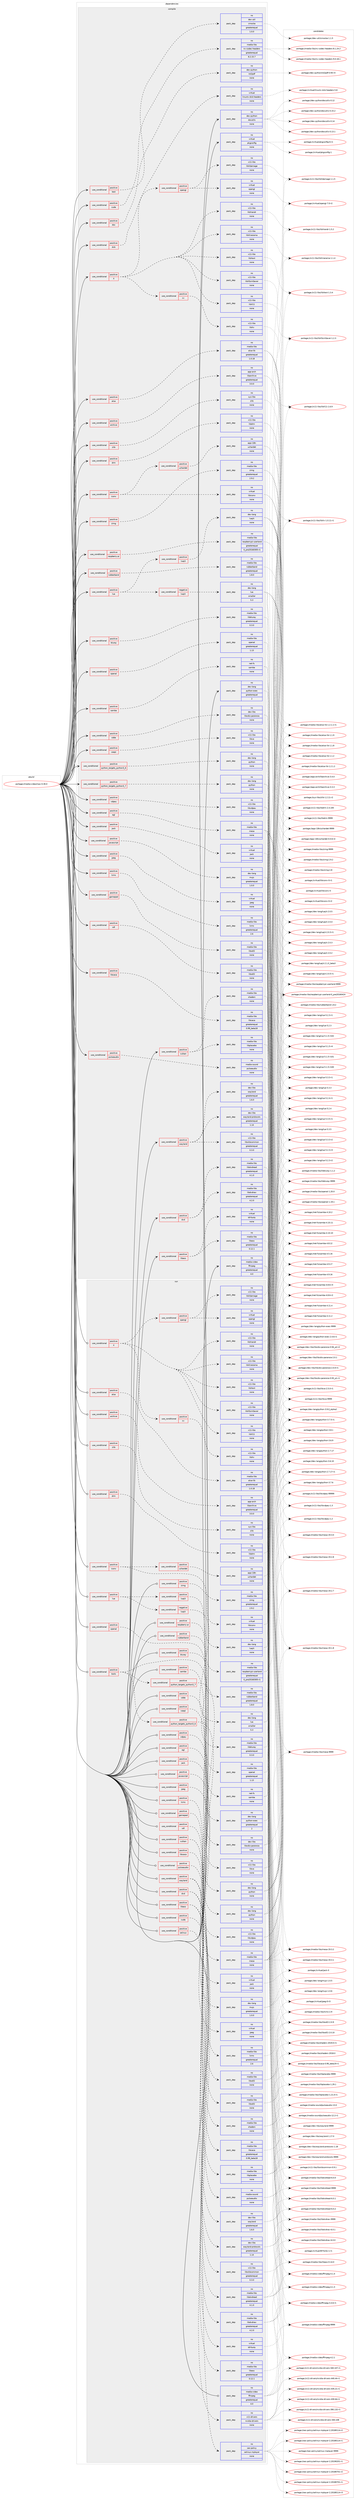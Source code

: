 digraph prolog {

# *************
# Graph options
# *************

newrank=true;
concentrate=true;
compound=true;
graph [rankdir=LR,fontname=Helvetica,fontsize=10,ranksep=1.5];#, ranksep=2.5, nodesep=0.2];
edge  [arrowhead=vee];
node  [fontname=Helvetica,fontsize=10];

# **********
# The ebuild
# **********

subgraph cluster_leftcol {
color=gray;
rank=same;
label=<<i>ebuild</i>>;
id [label="portage://media-video/mpv-0.30.0", color=red, width=4, href="../media-video/mpv-0.30.0.svg"];
}

# ****************
# The dependencies
# ****************

subgraph cluster_midcol {
color=gray;
label=<<i>dependencies</i>>;
subgraph cluster_compile {
fillcolor="#eeeeee";
style=filled;
label=<<i>compile</i>>;
subgraph cond38755 {
dependency176091 [label=<<TABLE BORDER="0" CELLBORDER="1" CELLSPACING="0" CELLPADDING="4"><TR><TD ROWSPAN="3" CELLPADDING="10">use_conditional</TD></TR><TR><TD>positive</TD></TR><TR><TD>X</TD></TR></TABLE>>, shape=none, color=red];
subgraph pack134529 {
dependency176092 [label=<<TABLE BORDER="0" CELLBORDER="1" CELLSPACING="0" CELLPADDING="4" WIDTH="220"><TR><TD ROWSPAN="6" CELLPADDING="30">pack_dep</TD></TR><TR><TD WIDTH="110">no</TD></TR><TR><TD>x11-libs</TD></TR><TR><TD>libX11</TD></TR><TR><TD>none</TD></TR><TR><TD></TD></TR></TABLE>>, shape=none, color=blue];
}
dependency176091:e -> dependency176092:w [weight=20,style="dashed",arrowhead="vee"];
subgraph pack134530 {
dependency176093 [label=<<TABLE BORDER="0" CELLBORDER="1" CELLSPACING="0" CELLPADDING="4" WIDTH="220"><TR><TD ROWSPAN="6" CELLPADDING="30">pack_dep</TD></TR><TR><TD WIDTH="110">no</TD></TR><TR><TD>x11-libs</TD></TR><TR><TD>libXScrnSaver</TD></TR><TR><TD>none</TD></TR><TR><TD></TD></TR></TABLE>>, shape=none, color=blue];
}
dependency176091:e -> dependency176093:w [weight=20,style="dashed",arrowhead="vee"];
subgraph pack134531 {
dependency176094 [label=<<TABLE BORDER="0" CELLBORDER="1" CELLSPACING="0" CELLPADDING="4" WIDTH="220"><TR><TD ROWSPAN="6" CELLPADDING="30">pack_dep</TD></TR><TR><TD WIDTH="110">no</TD></TR><TR><TD>x11-libs</TD></TR><TR><TD>libXext</TD></TR><TR><TD>none</TD></TR><TR><TD></TD></TR></TABLE>>, shape=none, color=blue];
}
dependency176091:e -> dependency176094:w [weight=20,style="dashed",arrowhead="vee"];
subgraph pack134532 {
dependency176095 [label=<<TABLE BORDER="0" CELLBORDER="1" CELLSPACING="0" CELLPADDING="4" WIDTH="220"><TR><TD ROWSPAN="6" CELLPADDING="30">pack_dep</TD></TR><TR><TD WIDTH="110">no</TD></TR><TR><TD>x11-libs</TD></TR><TR><TD>libXinerama</TD></TR><TR><TD>none</TD></TR><TR><TD></TD></TR></TABLE>>, shape=none, color=blue];
}
dependency176091:e -> dependency176095:w [weight=20,style="dashed",arrowhead="vee"];
subgraph pack134533 {
dependency176096 [label=<<TABLE BORDER="0" CELLBORDER="1" CELLSPACING="0" CELLPADDING="4" WIDTH="220"><TR><TD ROWSPAN="6" CELLPADDING="30">pack_dep</TD></TR><TR><TD WIDTH="110">no</TD></TR><TR><TD>x11-libs</TD></TR><TR><TD>libXrandr</TD></TR><TR><TD>none</TD></TR><TR><TD></TD></TR></TABLE>>, shape=none, color=blue];
}
dependency176091:e -> dependency176096:w [weight=20,style="dashed",arrowhead="vee"];
subgraph cond38756 {
dependency176097 [label=<<TABLE BORDER="0" CELLBORDER="1" CELLSPACING="0" CELLPADDING="4"><TR><TD ROWSPAN="3" CELLPADDING="10">use_conditional</TD></TR><TR><TD>positive</TD></TR><TR><TD>opengl</TD></TR></TABLE>>, shape=none, color=red];
subgraph pack134534 {
dependency176098 [label=<<TABLE BORDER="0" CELLBORDER="1" CELLSPACING="0" CELLPADDING="4" WIDTH="220"><TR><TD ROWSPAN="6" CELLPADDING="30">pack_dep</TD></TR><TR><TD WIDTH="110">no</TD></TR><TR><TD>x11-libs</TD></TR><TR><TD>libXdamage</TD></TR><TR><TD>none</TD></TR><TR><TD></TD></TR></TABLE>>, shape=none, color=blue];
}
dependency176097:e -> dependency176098:w [weight=20,style="dashed",arrowhead="vee"];
subgraph pack134535 {
dependency176099 [label=<<TABLE BORDER="0" CELLBORDER="1" CELLSPACING="0" CELLPADDING="4" WIDTH="220"><TR><TD ROWSPAN="6" CELLPADDING="30">pack_dep</TD></TR><TR><TD WIDTH="110">no</TD></TR><TR><TD>virtual</TD></TR><TR><TD>opengl</TD></TR><TR><TD>none</TD></TR><TR><TD></TD></TR></TABLE>>, shape=none, color=blue];
}
dependency176097:e -> dependency176099:w [weight=20,style="dashed",arrowhead="vee"];
}
dependency176091:e -> dependency176097:w [weight=20,style="dashed",arrowhead="vee"];
subgraph cond38757 {
dependency176100 [label=<<TABLE BORDER="0" CELLBORDER="1" CELLSPACING="0" CELLPADDING="4"><TR><TD ROWSPAN="3" CELLPADDING="10">use_conditional</TD></TR><TR><TD>positive</TD></TR><TR><TD>xv</TD></TR></TABLE>>, shape=none, color=red];
subgraph pack134536 {
dependency176101 [label=<<TABLE BORDER="0" CELLBORDER="1" CELLSPACING="0" CELLPADDING="4" WIDTH="220"><TR><TD ROWSPAN="6" CELLPADDING="30">pack_dep</TD></TR><TR><TD WIDTH="110">no</TD></TR><TR><TD>x11-libs</TD></TR><TR><TD>libXv</TD></TR><TR><TD>none</TD></TR><TR><TD></TD></TR></TABLE>>, shape=none, color=blue];
}
dependency176100:e -> dependency176101:w [weight=20,style="dashed",arrowhead="vee"];
}
dependency176091:e -> dependency176100:w [weight=20,style="dashed",arrowhead="vee"];
}
id:e -> dependency176091:w [weight=20,style="solid",arrowhead="vee"];
subgraph cond38758 {
dependency176102 [label=<<TABLE BORDER="0" CELLBORDER="1" CELLSPACING="0" CELLPADDING="4"><TR><TD ROWSPAN="3" CELLPADDING="10">use_conditional</TD></TR><TR><TD>positive</TD></TR><TR><TD>alsa</TD></TR></TABLE>>, shape=none, color=red];
subgraph pack134537 {
dependency176103 [label=<<TABLE BORDER="0" CELLBORDER="1" CELLSPACING="0" CELLPADDING="4" WIDTH="220"><TR><TD ROWSPAN="6" CELLPADDING="30">pack_dep</TD></TR><TR><TD WIDTH="110">no</TD></TR><TR><TD>media-libs</TD></TR><TR><TD>alsa-lib</TD></TR><TR><TD>greaterequal</TD></TR><TR><TD>1.0.18</TD></TR></TABLE>>, shape=none, color=blue];
}
dependency176102:e -> dependency176103:w [weight=20,style="dashed",arrowhead="vee"];
}
id:e -> dependency176102:w [weight=20,style="solid",arrowhead="vee"];
subgraph cond38759 {
dependency176104 [label=<<TABLE BORDER="0" CELLBORDER="1" CELLSPACING="0" CELLPADDING="4"><TR><TD ROWSPAN="3" CELLPADDING="10">use_conditional</TD></TR><TR><TD>positive</TD></TR><TR><TD>archive</TD></TR></TABLE>>, shape=none, color=red];
subgraph pack134538 {
dependency176105 [label=<<TABLE BORDER="0" CELLBORDER="1" CELLSPACING="0" CELLPADDING="4" WIDTH="220"><TR><TD ROWSPAN="6" CELLPADDING="30">pack_dep</TD></TR><TR><TD WIDTH="110">no</TD></TR><TR><TD>app-arch</TD></TR><TR><TD>libarchive</TD></TR><TR><TD>greaterequal</TD></TR><TR><TD>3.0.0</TD></TR></TABLE>>, shape=none, color=blue];
}
dependency176104:e -> dependency176105:w [weight=20,style="dashed",arrowhead="vee"];
}
id:e -> dependency176104:w [weight=20,style="solid",arrowhead="vee"];
subgraph cond38760 {
dependency176106 [label=<<TABLE BORDER="0" CELLBORDER="1" CELLSPACING="0" CELLPADDING="4"><TR><TD ROWSPAN="3" CELLPADDING="10">use_conditional</TD></TR><TR><TD>positive</TD></TR><TR><TD>bluray</TD></TR></TABLE>>, shape=none, color=red];
subgraph pack134539 {
dependency176107 [label=<<TABLE BORDER="0" CELLBORDER="1" CELLSPACING="0" CELLPADDING="4" WIDTH="220"><TR><TD ROWSPAN="6" CELLPADDING="30">pack_dep</TD></TR><TR><TD WIDTH="110">no</TD></TR><TR><TD>media-libs</TD></TR><TR><TD>libbluray</TD></TR><TR><TD>greaterequal</TD></TR><TR><TD>0.3.0</TD></TR></TABLE>>, shape=none, color=blue];
}
dependency176106:e -> dependency176107:w [weight=20,style="dashed",arrowhead="vee"];
}
id:e -> dependency176106:w [weight=20,style="solid",arrowhead="vee"];
subgraph cond38761 {
dependency176108 [label=<<TABLE BORDER="0" CELLBORDER="1" CELLSPACING="0" CELLPADDING="4"><TR><TD ROWSPAN="3" CELLPADDING="10">use_conditional</TD></TR><TR><TD>positive</TD></TR><TR><TD>cdda</TD></TR></TABLE>>, shape=none, color=red];
subgraph pack134540 {
dependency176109 [label=<<TABLE BORDER="0" CELLBORDER="1" CELLSPACING="0" CELLPADDING="4" WIDTH="220"><TR><TD ROWSPAN="6" CELLPADDING="30">pack_dep</TD></TR><TR><TD WIDTH="110">no</TD></TR><TR><TD>dev-libs</TD></TR><TR><TD>libcdio-paranoia</TD></TR><TR><TD>none</TD></TR><TR><TD></TD></TR></TABLE>>, shape=none, color=blue];
}
dependency176108:e -> dependency176109:w [weight=20,style="dashed",arrowhead="vee"];
}
id:e -> dependency176108:w [weight=20,style="solid",arrowhead="vee"];
subgraph cond38762 {
dependency176110 [label=<<TABLE BORDER="0" CELLBORDER="1" CELLSPACING="0" CELLPADDING="4"><TR><TD ROWSPAN="3" CELLPADDING="10">use_conditional</TD></TR><TR><TD>positive</TD></TR><TR><TD>cuda</TD></TR></TABLE>>, shape=none, color=red];
subgraph pack134541 {
dependency176111 [label=<<TABLE BORDER="0" CELLBORDER="1" CELLSPACING="0" CELLPADDING="4" WIDTH="220"><TR><TD ROWSPAN="6" CELLPADDING="30">pack_dep</TD></TR><TR><TD WIDTH="110">no</TD></TR><TR><TD>media-libs</TD></TR><TR><TD>nv-codec-headers</TD></TR><TR><TD>greaterequal</TD></TR><TR><TD>8.2.15.7</TD></TR></TABLE>>, shape=none, color=blue];
}
dependency176110:e -> dependency176111:w [weight=20,style="dashed",arrowhead="vee"];
}
id:e -> dependency176110:w [weight=20,style="solid",arrowhead="vee"];
subgraph cond38763 {
dependency176112 [label=<<TABLE BORDER="0" CELLBORDER="1" CELLSPACING="0" CELLPADDING="4"><TR><TD ROWSPAN="3" CELLPADDING="10">use_conditional</TD></TR><TR><TD>positive</TD></TR><TR><TD>doc</TD></TR></TABLE>>, shape=none, color=red];
subgraph pack134542 {
dependency176113 [label=<<TABLE BORDER="0" CELLBORDER="1" CELLSPACING="0" CELLPADDING="4" WIDTH="220"><TR><TD ROWSPAN="6" CELLPADDING="30">pack_dep</TD></TR><TR><TD WIDTH="110">no</TD></TR><TR><TD>dev-python</TD></TR><TR><TD>rst2pdf</TD></TR><TR><TD>none</TD></TR><TR><TD></TD></TR></TABLE>>, shape=none, color=blue];
}
dependency176112:e -> dependency176113:w [weight=20,style="dashed",arrowhead="vee"];
}
id:e -> dependency176112:w [weight=20,style="solid",arrowhead="vee"];
subgraph cond38764 {
dependency176114 [label=<<TABLE BORDER="0" CELLBORDER="1" CELLSPACING="0" CELLPADDING="4"><TR><TD ROWSPAN="3" CELLPADDING="10">use_conditional</TD></TR><TR><TD>positive</TD></TR><TR><TD>drm</TD></TR></TABLE>>, shape=none, color=red];
subgraph pack134543 {
dependency176115 [label=<<TABLE BORDER="0" CELLBORDER="1" CELLSPACING="0" CELLPADDING="4" WIDTH="220"><TR><TD ROWSPAN="6" CELLPADDING="30">pack_dep</TD></TR><TR><TD WIDTH="110">no</TD></TR><TR><TD>x11-libs</TD></TR><TR><TD>libdrm</TD></TR><TR><TD>none</TD></TR><TR><TD></TD></TR></TABLE>>, shape=none, color=blue];
}
dependency176114:e -> dependency176115:w [weight=20,style="dashed",arrowhead="vee"];
}
id:e -> dependency176114:w [weight=20,style="solid",arrowhead="vee"];
subgraph cond38765 {
dependency176116 [label=<<TABLE BORDER="0" CELLBORDER="1" CELLSPACING="0" CELLPADDING="4"><TR><TD ROWSPAN="3" CELLPADDING="10">use_conditional</TD></TR><TR><TD>positive</TD></TR><TR><TD>dvb</TD></TR></TABLE>>, shape=none, color=red];
subgraph pack134544 {
dependency176117 [label=<<TABLE BORDER="0" CELLBORDER="1" CELLSPACING="0" CELLPADDING="4" WIDTH="220"><TR><TD ROWSPAN="6" CELLPADDING="30">pack_dep</TD></TR><TR><TD WIDTH="110">no</TD></TR><TR><TD>virtual</TD></TR><TR><TD>linuxtv-dvb-headers</TD></TR><TR><TD>none</TD></TR><TR><TD></TD></TR></TABLE>>, shape=none, color=blue];
}
dependency176116:e -> dependency176117:w [weight=20,style="dashed",arrowhead="vee"];
}
id:e -> dependency176116:w [weight=20,style="solid",arrowhead="vee"];
subgraph cond38766 {
dependency176118 [label=<<TABLE BORDER="0" CELLBORDER="1" CELLSPACING="0" CELLPADDING="4"><TR><TD ROWSPAN="3" CELLPADDING="10">use_conditional</TD></TR><TR><TD>positive</TD></TR><TR><TD>dvd</TD></TR></TABLE>>, shape=none, color=red];
subgraph pack134545 {
dependency176119 [label=<<TABLE BORDER="0" CELLBORDER="1" CELLSPACING="0" CELLPADDING="4" WIDTH="220"><TR><TD ROWSPAN="6" CELLPADDING="30">pack_dep</TD></TR><TR><TD WIDTH="110">no</TD></TR><TR><TD>media-libs</TD></TR><TR><TD>libdvdnav</TD></TR><TR><TD>greaterequal</TD></TR><TR><TD>4.2.0</TD></TR></TABLE>>, shape=none, color=blue];
}
dependency176118:e -> dependency176119:w [weight=20,style="dashed",arrowhead="vee"];
subgraph pack134546 {
dependency176120 [label=<<TABLE BORDER="0" CELLBORDER="1" CELLSPACING="0" CELLPADDING="4" WIDTH="220"><TR><TD ROWSPAN="6" CELLPADDING="30">pack_dep</TD></TR><TR><TD WIDTH="110">no</TD></TR><TR><TD>media-libs</TD></TR><TR><TD>libdvdread</TD></TR><TR><TD>greaterequal</TD></TR><TR><TD>4.1.0</TD></TR></TABLE>>, shape=none, color=blue];
}
dependency176118:e -> dependency176120:w [weight=20,style="dashed",arrowhead="vee"];
}
id:e -> dependency176118:w [weight=20,style="solid",arrowhead="vee"];
subgraph cond38767 {
dependency176121 [label=<<TABLE BORDER="0" CELLBORDER="1" CELLSPACING="0" CELLPADDING="4"><TR><TD ROWSPAN="3" CELLPADDING="10">use_conditional</TD></TR><TR><TD>positive</TD></TR><TR><TD>egl</TD></TR></TABLE>>, shape=none, color=red];
subgraph pack134547 {
dependency176122 [label=<<TABLE BORDER="0" CELLBORDER="1" CELLSPACING="0" CELLPADDING="4" WIDTH="220"><TR><TD ROWSPAN="6" CELLPADDING="30">pack_dep</TD></TR><TR><TD WIDTH="110">no</TD></TR><TR><TD>media-libs</TD></TR><TR><TD>mesa</TD></TR><TR><TD>none</TD></TR><TR><TD></TD></TR></TABLE>>, shape=none, color=blue];
}
dependency176121:e -> dependency176122:w [weight=20,style="dashed",arrowhead="vee"];
}
id:e -> dependency176121:w [weight=20,style="solid",arrowhead="vee"];
subgraph cond38768 {
dependency176123 [label=<<TABLE BORDER="0" CELLBORDER="1" CELLSPACING="0" CELLPADDING="4"><TR><TD ROWSPAN="3" CELLPADDING="10">use_conditional</TD></TR><TR><TD>positive</TD></TR><TR><TD>gamepad</TD></TR></TABLE>>, shape=none, color=red];
subgraph pack134548 {
dependency176124 [label=<<TABLE BORDER="0" CELLBORDER="1" CELLSPACING="0" CELLPADDING="4" WIDTH="220"><TR><TD ROWSPAN="6" CELLPADDING="30">pack_dep</TD></TR><TR><TD WIDTH="110">no</TD></TR><TR><TD>media-libs</TD></TR><TR><TD>libsdl2</TD></TR><TR><TD>none</TD></TR><TR><TD></TD></TR></TABLE>>, shape=none, color=blue];
}
dependency176123:e -> dependency176124:w [weight=20,style="dashed",arrowhead="vee"];
}
id:e -> dependency176123:w [weight=20,style="solid",arrowhead="vee"];
subgraph cond38769 {
dependency176125 [label=<<TABLE BORDER="0" CELLBORDER="1" CELLSPACING="0" CELLPADDING="4"><TR><TD ROWSPAN="3" CELLPADDING="10">use_conditional</TD></TR><TR><TD>positive</TD></TR><TR><TD>iconv</TD></TR></TABLE>>, shape=none, color=red];
subgraph pack134549 {
dependency176126 [label=<<TABLE BORDER="0" CELLBORDER="1" CELLSPACING="0" CELLPADDING="4" WIDTH="220"><TR><TD ROWSPAN="6" CELLPADDING="30">pack_dep</TD></TR><TR><TD WIDTH="110">no</TD></TR><TR><TD>virtual</TD></TR><TR><TD>libiconv</TD></TR><TR><TD>none</TD></TR><TR><TD></TD></TR></TABLE>>, shape=none, color=blue];
}
dependency176125:e -> dependency176126:w [weight=20,style="dashed",arrowhead="vee"];
subgraph cond38770 {
dependency176127 [label=<<TABLE BORDER="0" CELLBORDER="1" CELLSPACING="0" CELLPADDING="4"><TR><TD ROWSPAN="3" CELLPADDING="10">use_conditional</TD></TR><TR><TD>positive</TD></TR><TR><TD>uchardet</TD></TR></TABLE>>, shape=none, color=red];
subgraph pack134550 {
dependency176128 [label=<<TABLE BORDER="0" CELLBORDER="1" CELLSPACING="0" CELLPADDING="4" WIDTH="220"><TR><TD ROWSPAN="6" CELLPADDING="30">pack_dep</TD></TR><TR><TD WIDTH="110">no</TD></TR><TR><TD>app-i18n</TD></TR><TR><TD>uchardet</TD></TR><TR><TD>none</TD></TR><TR><TD></TD></TR></TABLE>>, shape=none, color=blue];
}
dependency176127:e -> dependency176128:w [weight=20,style="dashed",arrowhead="vee"];
}
dependency176125:e -> dependency176127:w [weight=20,style="dashed",arrowhead="vee"];
}
id:e -> dependency176125:w [weight=20,style="solid",arrowhead="vee"];
subgraph cond38771 {
dependency176129 [label=<<TABLE BORDER="0" CELLBORDER="1" CELLSPACING="0" CELLPADDING="4"><TR><TD ROWSPAN="3" CELLPADDING="10">use_conditional</TD></TR><TR><TD>positive</TD></TR><TR><TD>jack</TD></TR></TABLE>>, shape=none, color=red];
subgraph pack134551 {
dependency176130 [label=<<TABLE BORDER="0" CELLBORDER="1" CELLSPACING="0" CELLPADDING="4" WIDTH="220"><TR><TD ROWSPAN="6" CELLPADDING="30">pack_dep</TD></TR><TR><TD WIDTH="110">no</TD></TR><TR><TD>virtual</TD></TR><TR><TD>jack</TD></TR><TR><TD>none</TD></TR><TR><TD></TD></TR></TABLE>>, shape=none, color=blue];
}
dependency176129:e -> dependency176130:w [weight=20,style="dashed",arrowhead="vee"];
}
id:e -> dependency176129:w [weight=20,style="solid",arrowhead="vee"];
subgraph cond38772 {
dependency176131 [label=<<TABLE BORDER="0" CELLBORDER="1" CELLSPACING="0" CELLPADDING="4"><TR><TD ROWSPAN="3" CELLPADDING="10">use_conditional</TD></TR><TR><TD>positive</TD></TR><TR><TD>javascript</TD></TR></TABLE>>, shape=none, color=red];
subgraph pack134552 {
dependency176132 [label=<<TABLE BORDER="0" CELLBORDER="1" CELLSPACING="0" CELLPADDING="4" WIDTH="220"><TR><TD ROWSPAN="6" CELLPADDING="30">pack_dep</TD></TR><TR><TD WIDTH="110">no</TD></TR><TR><TD>dev-lang</TD></TR><TR><TD>mujs</TD></TR><TR><TD>greaterequal</TD></TR><TR><TD>1.0.0</TD></TR></TABLE>>, shape=none, color=blue];
}
dependency176131:e -> dependency176132:w [weight=20,style="dashed",arrowhead="vee"];
}
id:e -> dependency176131:w [weight=20,style="solid",arrowhead="vee"];
subgraph cond38773 {
dependency176133 [label=<<TABLE BORDER="0" CELLBORDER="1" CELLSPACING="0" CELLPADDING="4"><TR><TD ROWSPAN="3" CELLPADDING="10">use_conditional</TD></TR><TR><TD>positive</TD></TR><TR><TD>jpeg</TD></TR></TABLE>>, shape=none, color=red];
subgraph pack134553 {
dependency176134 [label=<<TABLE BORDER="0" CELLBORDER="1" CELLSPACING="0" CELLPADDING="4" WIDTH="220"><TR><TD ROWSPAN="6" CELLPADDING="30">pack_dep</TD></TR><TR><TD WIDTH="110">no</TD></TR><TR><TD>virtual</TD></TR><TR><TD>jpeg</TD></TR><TR><TD>none</TD></TR><TR><TD></TD></TR></TABLE>>, shape=none, color=blue];
}
dependency176133:e -> dependency176134:w [weight=20,style="dashed",arrowhead="vee"];
}
id:e -> dependency176133:w [weight=20,style="solid",arrowhead="vee"];
subgraph cond38774 {
dependency176135 [label=<<TABLE BORDER="0" CELLBORDER="1" CELLSPACING="0" CELLPADDING="4"><TR><TD ROWSPAN="3" CELLPADDING="10">use_conditional</TD></TR><TR><TD>positive</TD></TR><TR><TD>lcms</TD></TR></TABLE>>, shape=none, color=red];
subgraph pack134554 {
dependency176136 [label=<<TABLE BORDER="0" CELLBORDER="1" CELLSPACING="0" CELLPADDING="4" WIDTH="220"><TR><TD ROWSPAN="6" CELLPADDING="30">pack_dep</TD></TR><TR><TD WIDTH="110">no</TD></TR><TR><TD>media-libs</TD></TR><TR><TD>lcms</TD></TR><TR><TD>greaterequal</TD></TR><TR><TD>2.6</TD></TR></TABLE>>, shape=none, color=blue];
}
dependency176135:e -> dependency176136:w [weight=20,style="dashed",arrowhead="vee"];
}
id:e -> dependency176135:w [weight=20,style="solid",arrowhead="vee"];
subgraph cond38775 {
dependency176137 [label=<<TABLE BORDER="0" CELLBORDER="1" CELLSPACING="0" CELLPADDING="4"><TR><TD ROWSPAN="3" CELLPADDING="10">use_conditional</TD></TR><TR><TD>positive</TD></TR><TR><TD>libass</TD></TR></TABLE>>, shape=none, color=red];
subgraph pack134555 {
dependency176138 [label=<<TABLE BORDER="0" CELLBORDER="1" CELLSPACING="0" CELLPADDING="4" WIDTH="220"><TR><TD ROWSPAN="6" CELLPADDING="30">pack_dep</TD></TR><TR><TD WIDTH="110">no</TD></TR><TR><TD>media-libs</TD></TR><TR><TD>libass</TD></TR><TR><TD>greaterequal</TD></TR><TR><TD>0.12.1</TD></TR></TABLE>>, shape=none, color=blue];
}
dependency176137:e -> dependency176138:w [weight=20,style="dashed",arrowhead="vee"];
subgraph pack134556 {
dependency176139 [label=<<TABLE BORDER="0" CELLBORDER="1" CELLSPACING="0" CELLPADDING="4" WIDTH="220"><TR><TD ROWSPAN="6" CELLPADDING="30">pack_dep</TD></TR><TR><TD WIDTH="110">no</TD></TR><TR><TD>virtual</TD></TR><TR><TD>ttf-fonts</TD></TR><TR><TD>none</TD></TR><TR><TD></TD></TR></TABLE>>, shape=none, color=blue];
}
dependency176137:e -> dependency176139:w [weight=20,style="dashed",arrowhead="vee"];
}
id:e -> dependency176137:w [weight=20,style="solid",arrowhead="vee"];
subgraph cond38776 {
dependency176140 [label=<<TABLE BORDER="0" CELLBORDER="1" CELLSPACING="0" CELLPADDING="4"><TR><TD ROWSPAN="3" CELLPADDING="10">use_conditional</TD></TR><TR><TD>positive</TD></TR><TR><TD>libcaca</TD></TR></TABLE>>, shape=none, color=red];
subgraph pack134557 {
dependency176141 [label=<<TABLE BORDER="0" CELLBORDER="1" CELLSPACING="0" CELLPADDING="4" WIDTH="220"><TR><TD ROWSPAN="6" CELLPADDING="30">pack_dep</TD></TR><TR><TD WIDTH="110">no</TD></TR><TR><TD>media-libs</TD></TR><TR><TD>libcaca</TD></TR><TR><TD>greaterequal</TD></TR><TR><TD>0.99_beta18</TD></TR></TABLE>>, shape=none, color=blue];
}
dependency176140:e -> dependency176141:w [weight=20,style="dashed",arrowhead="vee"];
}
id:e -> dependency176140:w [weight=20,style="solid",arrowhead="vee"];
subgraph cond38777 {
dependency176142 [label=<<TABLE BORDER="0" CELLBORDER="1" CELLSPACING="0" CELLPADDING="4"><TR><TD ROWSPAN="3" CELLPADDING="10">use_conditional</TD></TR><TR><TD>positive</TD></TR><TR><TD>lua</TD></TR></TABLE>>, shape=none, color=red];
subgraph cond38778 {
dependency176143 [label=<<TABLE BORDER="0" CELLBORDER="1" CELLSPACING="0" CELLPADDING="4"><TR><TD ROWSPAN="3" CELLPADDING="10">use_conditional</TD></TR><TR><TD>negative</TD></TR><TR><TD>luajit</TD></TR></TABLE>>, shape=none, color=red];
subgraph pack134558 {
dependency176144 [label=<<TABLE BORDER="0" CELLBORDER="1" CELLSPACING="0" CELLPADDING="4" WIDTH="220"><TR><TD ROWSPAN="6" CELLPADDING="30">pack_dep</TD></TR><TR><TD WIDTH="110">no</TD></TR><TR><TD>dev-lang</TD></TR><TR><TD>lua</TD></TR><TR><TD>smaller</TD></TR><TR><TD>5.3</TD></TR></TABLE>>, shape=none, color=blue];
}
dependency176143:e -> dependency176144:w [weight=20,style="dashed",arrowhead="vee"];
}
dependency176142:e -> dependency176143:w [weight=20,style="dashed",arrowhead="vee"];
subgraph cond38779 {
dependency176145 [label=<<TABLE BORDER="0" CELLBORDER="1" CELLSPACING="0" CELLPADDING="4"><TR><TD ROWSPAN="3" CELLPADDING="10">use_conditional</TD></TR><TR><TD>positive</TD></TR><TR><TD>luajit</TD></TR></TABLE>>, shape=none, color=red];
subgraph pack134559 {
dependency176146 [label=<<TABLE BORDER="0" CELLBORDER="1" CELLSPACING="0" CELLPADDING="4" WIDTH="220"><TR><TD ROWSPAN="6" CELLPADDING="30">pack_dep</TD></TR><TR><TD WIDTH="110">no</TD></TR><TR><TD>dev-lang</TD></TR><TR><TD>luajit</TD></TR><TR><TD>none</TD></TR><TR><TD></TD></TR></TABLE>>, shape=none, color=blue];
}
dependency176145:e -> dependency176146:w [weight=20,style="dashed",arrowhead="vee"];
}
dependency176142:e -> dependency176145:w [weight=20,style="dashed",arrowhead="vee"];
}
id:e -> dependency176142:w [weight=20,style="solid",arrowhead="vee"];
subgraph cond38780 {
dependency176147 [label=<<TABLE BORDER="0" CELLBORDER="1" CELLSPACING="0" CELLPADDING="4"><TR><TD ROWSPAN="3" CELLPADDING="10">use_conditional</TD></TR><TR><TD>positive</TD></TR><TR><TD>openal</TD></TR></TABLE>>, shape=none, color=red];
subgraph pack134560 {
dependency176148 [label=<<TABLE BORDER="0" CELLBORDER="1" CELLSPACING="0" CELLPADDING="4" WIDTH="220"><TR><TD ROWSPAN="6" CELLPADDING="30">pack_dep</TD></TR><TR><TD WIDTH="110">no</TD></TR><TR><TD>media-libs</TD></TR><TR><TD>openal</TD></TR><TR><TD>greaterequal</TD></TR><TR><TD>1.13</TD></TR></TABLE>>, shape=none, color=blue];
}
dependency176147:e -> dependency176148:w [weight=20,style="dashed",arrowhead="vee"];
}
id:e -> dependency176147:w [weight=20,style="solid",arrowhead="vee"];
subgraph cond38781 {
dependency176149 [label=<<TABLE BORDER="0" CELLBORDER="1" CELLSPACING="0" CELLPADDING="4"><TR><TD ROWSPAN="3" CELLPADDING="10">use_conditional</TD></TR><TR><TD>positive</TD></TR><TR><TD>pulseaudio</TD></TR></TABLE>>, shape=none, color=red];
subgraph pack134561 {
dependency176150 [label=<<TABLE BORDER="0" CELLBORDER="1" CELLSPACING="0" CELLPADDING="4" WIDTH="220"><TR><TD ROWSPAN="6" CELLPADDING="30">pack_dep</TD></TR><TR><TD WIDTH="110">no</TD></TR><TR><TD>media-sound</TD></TR><TR><TD>pulseaudio</TD></TR><TR><TD>none</TD></TR><TR><TD></TD></TR></TABLE>>, shape=none, color=blue];
}
dependency176149:e -> dependency176150:w [weight=20,style="dashed",arrowhead="vee"];
}
id:e -> dependency176149:w [weight=20,style="solid",arrowhead="vee"];
subgraph cond38782 {
dependency176151 [label=<<TABLE BORDER="0" CELLBORDER="1" CELLSPACING="0" CELLPADDING="4"><TR><TD ROWSPAN="3" CELLPADDING="10">use_conditional</TD></TR><TR><TD>positive</TD></TR><TR><TD>python_targets_python3_6</TD></TR></TABLE>>, shape=none, color=red];
subgraph pack134562 {
dependency176152 [label=<<TABLE BORDER="0" CELLBORDER="1" CELLSPACING="0" CELLPADDING="4" WIDTH="220"><TR><TD ROWSPAN="6" CELLPADDING="30">pack_dep</TD></TR><TR><TD WIDTH="110">no</TD></TR><TR><TD>dev-lang</TD></TR><TR><TD>python</TD></TR><TR><TD>none</TD></TR><TR><TD></TD></TR></TABLE>>, shape=none, color=blue];
}
dependency176151:e -> dependency176152:w [weight=20,style="dashed",arrowhead="vee"];
}
id:e -> dependency176151:w [weight=20,style="solid",arrowhead="vee"];
subgraph cond38783 {
dependency176153 [label=<<TABLE BORDER="0" CELLBORDER="1" CELLSPACING="0" CELLPADDING="4"><TR><TD ROWSPAN="3" CELLPADDING="10">use_conditional</TD></TR><TR><TD>positive</TD></TR><TR><TD>python_targets_python3_7</TD></TR></TABLE>>, shape=none, color=red];
subgraph pack134563 {
dependency176154 [label=<<TABLE BORDER="0" CELLBORDER="1" CELLSPACING="0" CELLPADDING="4" WIDTH="220"><TR><TD ROWSPAN="6" CELLPADDING="30">pack_dep</TD></TR><TR><TD WIDTH="110">no</TD></TR><TR><TD>dev-lang</TD></TR><TR><TD>python</TD></TR><TR><TD>none</TD></TR><TR><TD></TD></TR></TABLE>>, shape=none, color=blue];
}
dependency176153:e -> dependency176154:w [weight=20,style="dashed",arrowhead="vee"];
}
id:e -> dependency176153:w [weight=20,style="solid",arrowhead="vee"];
subgraph cond38784 {
dependency176155 [label=<<TABLE BORDER="0" CELLBORDER="1" CELLSPACING="0" CELLPADDING="4"><TR><TD ROWSPAN="3" CELLPADDING="10">use_conditional</TD></TR><TR><TD>positive</TD></TR><TR><TD>raspberry-pi</TD></TR></TABLE>>, shape=none, color=red];
subgraph pack134564 {
dependency176156 [label=<<TABLE BORDER="0" CELLBORDER="1" CELLSPACING="0" CELLPADDING="4" WIDTH="220"><TR><TD ROWSPAN="6" CELLPADDING="30">pack_dep</TD></TR><TR><TD WIDTH="110">no</TD></TR><TR><TD>media-libs</TD></TR><TR><TD>raspberrypi-userland</TD></TR><TR><TD>greaterequal</TD></TR><TR><TD>0_pre20160305-r1</TD></TR></TABLE>>, shape=none, color=blue];
}
dependency176155:e -> dependency176156:w [weight=20,style="dashed",arrowhead="vee"];
}
id:e -> dependency176155:w [weight=20,style="solid",arrowhead="vee"];
subgraph cond38785 {
dependency176157 [label=<<TABLE BORDER="0" CELLBORDER="1" CELLSPACING="0" CELLPADDING="4"><TR><TD ROWSPAN="3" CELLPADDING="10">use_conditional</TD></TR><TR><TD>positive</TD></TR><TR><TD>rubberband</TD></TR></TABLE>>, shape=none, color=red];
subgraph pack134565 {
dependency176158 [label=<<TABLE BORDER="0" CELLBORDER="1" CELLSPACING="0" CELLPADDING="4" WIDTH="220"><TR><TD ROWSPAN="6" CELLPADDING="30">pack_dep</TD></TR><TR><TD WIDTH="110">no</TD></TR><TR><TD>media-libs</TD></TR><TR><TD>rubberband</TD></TR><TR><TD>greaterequal</TD></TR><TR><TD>1.8.0</TD></TR></TABLE>>, shape=none, color=blue];
}
dependency176157:e -> dependency176158:w [weight=20,style="dashed",arrowhead="vee"];
}
id:e -> dependency176157:w [weight=20,style="solid",arrowhead="vee"];
subgraph cond38786 {
dependency176159 [label=<<TABLE BORDER="0" CELLBORDER="1" CELLSPACING="0" CELLPADDING="4"><TR><TD ROWSPAN="3" CELLPADDING="10">use_conditional</TD></TR><TR><TD>positive</TD></TR><TR><TD>samba</TD></TR></TABLE>>, shape=none, color=red];
subgraph pack134566 {
dependency176160 [label=<<TABLE BORDER="0" CELLBORDER="1" CELLSPACING="0" CELLPADDING="4" WIDTH="220"><TR><TD ROWSPAN="6" CELLPADDING="30">pack_dep</TD></TR><TR><TD WIDTH="110">no</TD></TR><TR><TD>net-fs</TD></TR><TR><TD>samba</TD></TR><TR><TD>none</TD></TR><TR><TD></TD></TR></TABLE>>, shape=none, color=blue];
}
dependency176159:e -> dependency176160:w [weight=20,style="dashed",arrowhead="vee"];
}
id:e -> dependency176159:w [weight=20,style="solid",arrowhead="vee"];
subgraph cond38787 {
dependency176161 [label=<<TABLE BORDER="0" CELLBORDER="1" CELLSPACING="0" CELLPADDING="4"><TR><TD ROWSPAN="3" CELLPADDING="10">use_conditional</TD></TR><TR><TD>positive</TD></TR><TR><TD>sdl</TD></TR></TABLE>>, shape=none, color=red];
subgraph pack134567 {
dependency176162 [label=<<TABLE BORDER="0" CELLBORDER="1" CELLSPACING="0" CELLPADDING="4" WIDTH="220"><TR><TD ROWSPAN="6" CELLPADDING="30">pack_dep</TD></TR><TR><TD WIDTH="110">no</TD></TR><TR><TD>media-libs</TD></TR><TR><TD>libsdl2</TD></TR><TR><TD>none</TD></TR><TR><TD></TD></TR></TABLE>>, shape=none, color=blue];
}
dependency176161:e -> dependency176162:w [weight=20,style="dashed",arrowhead="vee"];
}
id:e -> dependency176161:w [weight=20,style="solid",arrowhead="vee"];
subgraph cond38788 {
dependency176163 [label=<<TABLE BORDER="0" CELLBORDER="1" CELLSPACING="0" CELLPADDING="4"><TR><TD ROWSPAN="3" CELLPADDING="10">use_conditional</TD></TR><TR><TD>positive</TD></TR><TR><TD>test</TD></TR></TABLE>>, shape=none, color=red];
subgraph pack134568 {
dependency176164 [label=<<TABLE BORDER="0" CELLBORDER="1" CELLSPACING="0" CELLPADDING="4" WIDTH="220"><TR><TD ROWSPAN="6" CELLPADDING="30">pack_dep</TD></TR><TR><TD WIDTH="110">no</TD></TR><TR><TD>dev-util</TD></TR><TR><TD>cmocka</TD></TR><TR><TD>greaterequal</TD></TR><TR><TD>1.0.0</TD></TR></TABLE>>, shape=none, color=blue];
}
dependency176163:e -> dependency176164:w [weight=20,style="dashed",arrowhead="vee"];
}
id:e -> dependency176163:w [weight=20,style="solid",arrowhead="vee"];
subgraph cond38789 {
dependency176165 [label=<<TABLE BORDER="0" CELLBORDER="1" CELLSPACING="0" CELLPADDING="4"><TR><TD ROWSPAN="3" CELLPADDING="10">use_conditional</TD></TR><TR><TD>positive</TD></TR><TR><TD>vaapi</TD></TR></TABLE>>, shape=none, color=red];
subgraph pack134569 {
dependency176166 [label=<<TABLE BORDER="0" CELLBORDER="1" CELLSPACING="0" CELLPADDING="4" WIDTH="220"><TR><TD ROWSPAN="6" CELLPADDING="30">pack_dep</TD></TR><TR><TD WIDTH="110">no</TD></TR><TR><TD>x11-libs</TD></TR><TR><TD>libva</TD></TR><TR><TD>none</TD></TR><TR><TD></TD></TR></TABLE>>, shape=none, color=blue];
}
dependency176165:e -> dependency176166:w [weight=20,style="dashed",arrowhead="vee"];
}
id:e -> dependency176165:w [weight=20,style="solid",arrowhead="vee"];
subgraph cond38790 {
dependency176167 [label=<<TABLE BORDER="0" CELLBORDER="1" CELLSPACING="0" CELLPADDING="4"><TR><TD ROWSPAN="3" CELLPADDING="10">use_conditional</TD></TR><TR><TD>positive</TD></TR><TR><TD>vdpau</TD></TR></TABLE>>, shape=none, color=red];
subgraph pack134570 {
dependency176168 [label=<<TABLE BORDER="0" CELLBORDER="1" CELLSPACING="0" CELLPADDING="4" WIDTH="220"><TR><TD ROWSPAN="6" CELLPADDING="30">pack_dep</TD></TR><TR><TD WIDTH="110">no</TD></TR><TR><TD>x11-libs</TD></TR><TR><TD>libvdpau</TD></TR><TR><TD>none</TD></TR><TR><TD></TD></TR></TABLE>>, shape=none, color=blue];
}
dependency176167:e -> dependency176168:w [weight=20,style="dashed",arrowhead="vee"];
}
id:e -> dependency176167:w [weight=20,style="solid",arrowhead="vee"];
subgraph cond38791 {
dependency176169 [label=<<TABLE BORDER="0" CELLBORDER="1" CELLSPACING="0" CELLPADDING="4"><TR><TD ROWSPAN="3" CELLPADDING="10">use_conditional</TD></TR><TR><TD>positive</TD></TR><TR><TD>vulkan</TD></TR></TABLE>>, shape=none, color=red];
subgraph pack134571 {
dependency176170 [label=<<TABLE BORDER="0" CELLBORDER="1" CELLSPACING="0" CELLPADDING="4" WIDTH="220"><TR><TD ROWSPAN="6" CELLPADDING="30">pack_dep</TD></TR><TR><TD WIDTH="110">no</TD></TR><TR><TD>media-libs</TD></TR><TR><TD>libplacebo</TD></TR><TR><TD>none</TD></TR><TR><TD></TD></TR></TABLE>>, shape=none, color=blue];
}
dependency176169:e -> dependency176170:w [weight=20,style="dashed",arrowhead="vee"];
subgraph pack134572 {
dependency176171 [label=<<TABLE BORDER="0" CELLBORDER="1" CELLSPACING="0" CELLPADDING="4" WIDTH="220"><TR><TD ROWSPAN="6" CELLPADDING="30">pack_dep</TD></TR><TR><TD WIDTH="110">no</TD></TR><TR><TD>media-libs</TD></TR><TR><TD>shaderc</TD></TR><TR><TD>none</TD></TR><TR><TD></TD></TR></TABLE>>, shape=none, color=blue];
}
dependency176169:e -> dependency176171:w [weight=20,style="dashed",arrowhead="vee"];
}
id:e -> dependency176169:w [weight=20,style="solid",arrowhead="vee"];
subgraph cond38792 {
dependency176172 [label=<<TABLE BORDER="0" CELLBORDER="1" CELLSPACING="0" CELLPADDING="4"><TR><TD ROWSPAN="3" CELLPADDING="10">use_conditional</TD></TR><TR><TD>positive</TD></TR><TR><TD>wayland</TD></TR></TABLE>>, shape=none, color=red];
subgraph pack134573 {
dependency176173 [label=<<TABLE BORDER="0" CELLBORDER="1" CELLSPACING="0" CELLPADDING="4" WIDTH="220"><TR><TD ROWSPAN="6" CELLPADDING="30">pack_dep</TD></TR><TR><TD WIDTH="110">no</TD></TR><TR><TD>dev-libs</TD></TR><TR><TD>wayland</TD></TR><TR><TD>greaterequal</TD></TR><TR><TD>1.6.0</TD></TR></TABLE>>, shape=none, color=blue];
}
dependency176172:e -> dependency176173:w [weight=20,style="dashed",arrowhead="vee"];
subgraph pack134574 {
dependency176174 [label=<<TABLE BORDER="0" CELLBORDER="1" CELLSPACING="0" CELLPADDING="4" WIDTH="220"><TR><TD ROWSPAN="6" CELLPADDING="30">pack_dep</TD></TR><TR><TD WIDTH="110">no</TD></TR><TR><TD>dev-libs</TD></TR><TR><TD>wayland-protocols</TD></TR><TR><TD>greaterequal</TD></TR><TR><TD>1.14</TD></TR></TABLE>>, shape=none, color=blue];
}
dependency176172:e -> dependency176174:w [weight=20,style="dashed",arrowhead="vee"];
subgraph pack134575 {
dependency176175 [label=<<TABLE BORDER="0" CELLBORDER="1" CELLSPACING="0" CELLPADDING="4" WIDTH="220"><TR><TD ROWSPAN="6" CELLPADDING="30">pack_dep</TD></TR><TR><TD WIDTH="110">no</TD></TR><TR><TD>x11-libs</TD></TR><TR><TD>libxkbcommon</TD></TR><TR><TD>greaterequal</TD></TR><TR><TD>0.3.0</TD></TR></TABLE>>, shape=none, color=blue];
}
dependency176172:e -> dependency176175:w [weight=20,style="dashed",arrowhead="vee"];
}
id:e -> dependency176172:w [weight=20,style="solid",arrowhead="vee"];
subgraph cond38793 {
dependency176176 [label=<<TABLE BORDER="0" CELLBORDER="1" CELLSPACING="0" CELLPADDING="4"><TR><TD ROWSPAN="3" CELLPADDING="10">use_conditional</TD></TR><TR><TD>positive</TD></TR><TR><TD>zimg</TD></TR></TABLE>>, shape=none, color=red];
subgraph pack134576 {
dependency176177 [label=<<TABLE BORDER="0" CELLBORDER="1" CELLSPACING="0" CELLPADDING="4" WIDTH="220"><TR><TD ROWSPAN="6" CELLPADDING="30">pack_dep</TD></TR><TR><TD WIDTH="110">no</TD></TR><TR><TD>media-libs</TD></TR><TR><TD>zimg</TD></TR><TR><TD>greaterequal</TD></TR><TR><TD>2.9.2</TD></TR></TABLE>>, shape=none, color=blue];
}
dependency176176:e -> dependency176177:w [weight=20,style="dashed",arrowhead="vee"];
}
id:e -> dependency176176:w [weight=20,style="solid",arrowhead="vee"];
subgraph cond38794 {
dependency176178 [label=<<TABLE BORDER="0" CELLBORDER="1" CELLSPACING="0" CELLPADDING="4"><TR><TD ROWSPAN="3" CELLPADDING="10">use_conditional</TD></TR><TR><TD>positive</TD></TR><TR><TD>zlib</TD></TR></TABLE>>, shape=none, color=red];
subgraph pack134577 {
dependency176179 [label=<<TABLE BORDER="0" CELLBORDER="1" CELLSPACING="0" CELLPADDING="4" WIDTH="220"><TR><TD ROWSPAN="6" CELLPADDING="30">pack_dep</TD></TR><TR><TD WIDTH="110">no</TD></TR><TR><TD>sys-libs</TD></TR><TR><TD>zlib</TD></TR><TR><TD>none</TD></TR><TR><TD></TD></TR></TABLE>>, shape=none, color=blue];
}
dependency176178:e -> dependency176179:w [weight=20,style="dashed",arrowhead="vee"];
}
id:e -> dependency176178:w [weight=20,style="solid",arrowhead="vee"];
subgraph pack134578 {
dependency176180 [label=<<TABLE BORDER="0" CELLBORDER="1" CELLSPACING="0" CELLPADDING="4" WIDTH="220"><TR><TD ROWSPAN="6" CELLPADDING="30">pack_dep</TD></TR><TR><TD WIDTH="110">no</TD></TR><TR><TD>dev-lang</TD></TR><TR><TD>python-exec</TD></TR><TR><TD>greaterequal</TD></TR><TR><TD>2</TD></TR></TABLE>>, shape=none, color=blue];
}
id:e -> dependency176180:w [weight=20,style="solid",arrowhead="vee"];
subgraph pack134579 {
dependency176181 [label=<<TABLE BORDER="0" CELLBORDER="1" CELLSPACING="0" CELLPADDING="4" WIDTH="220"><TR><TD ROWSPAN="6" CELLPADDING="30">pack_dep</TD></TR><TR><TD WIDTH="110">no</TD></TR><TR><TD>dev-python</TD></TR><TR><TD>docutils</TD></TR><TR><TD>none</TD></TR><TR><TD></TD></TR></TABLE>>, shape=none, color=blue];
}
id:e -> dependency176181:w [weight=20,style="solid",arrowhead="vee"];
subgraph pack134580 {
dependency176182 [label=<<TABLE BORDER="0" CELLBORDER="1" CELLSPACING="0" CELLPADDING="4" WIDTH="220"><TR><TD ROWSPAN="6" CELLPADDING="30">pack_dep</TD></TR><TR><TD WIDTH="110">no</TD></TR><TR><TD>media-video</TD></TR><TR><TD>ffmpeg</TD></TR><TR><TD>greaterequal</TD></TR><TR><TD>4.0</TD></TR></TABLE>>, shape=none, color=blue];
}
id:e -> dependency176182:w [weight=20,style="solid",arrowhead="vee"];
subgraph pack134581 {
dependency176183 [label=<<TABLE BORDER="0" CELLBORDER="1" CELLSPACING="0" CELLPADDING="4" WIDTH="220"><TR><TD ROWSPAN="6" CELLPADDING="30">pack_dep</TD></TR><TR><TD WIDTH="110">no</TD></TR><TR><TD>virtual</TD></TR><TR><TD>pkgconfig</TD></TR><TR><TD>none</TD></TR><TR><TD></TD></TR></TABLE>>, shape=none, color=blue];
}
id:e -> dependency176183:w [weight=20,style="solid",arrowhead="vee"];
}
subgraph cluster_compileandrun {
fillcolor="#eeeeee";
style=filled;
label=<<i>compile and run</i>>;
}
subgraph cluster_run {
fillcolor="#eeeeee";
style=filled;
label=<<i>run</i>>;
subgraph cond38795 {
dependency176184 [label=<<TABLE BORDER="0" CELLBORDER="1" CELLSPACING="0" CELLPADDING="4"><TR><TD ROWSPAN="3" CELLPADDING="10">use_conditional</TD></TR><TR><TD>positive</TD></TR><TR><TD>X</TD></TR></TABLE>>, shape=none, color=red];
subgraph pack134582 {
dependency176185 [label=<<TABLE BORDER="0" CELLBORDER="1" CELLSPACING="0" CELLPADDING="4" WIDTH="220"><TR><TD ROWSPAN="6" CELLPADDING="30">pack_dep</TD></TR><TR><TD WIDTH="110">no</TD></TR><TR><TD>x11-libs</TD></TR><TR><TD>libX11</TD></TR><TR><TD>none</TD></TR><TR><TD></TD></TR></TABLE>>, shape=none, color=blue];
}
dependency176184:e -> dependency176185:w [weight=20,style="dashed",arrowhead="vee"];
subgraph pack134583 {
dependency176186 [label=<<TABLE BORDER="0" CELLBORDER="1" CELLSPACING="0" CELLPADDING="4" WIDTH="220"><TR><TD ROWSPAN="6" CELLPADDING="30">pack_dep</TD></TR><TR><TD WIDTH="110">no</TD></TR><TR><TD>x11-libs</TD></TR><TR><TD>libXScrnSaver</TD></TR><TR><TD>none</TD></TR><TR><TD></TD></TR></TABLE>>, shape=none, color=blue];
}
dependency176184:e -> dependency176186:w [weight=20,style="dashed",arrowhead="vee"];
subgraph pack134584 {
dependency176187 [label=<<TABLE BORDER="0" CELLBORDER="1" CELLSPACING="0" CELLPADDING="4" WIDTH="220"><TR><TD ROWSPAN="6" CELLPADDING="30">pack_dep</TD></TR><TR><TD WIDTH="110">no</TD></TR><TR><TD>x11-libs</TD></TR><TR><TD>libXext</TD></TR><TR><TD>none</TD></TR><TR><TD></TD></TR></TABLE>>, shape=none, color=blue];
}
dependency176184:e -> dependency176187:w [weight=20,style="dashed",arrowhead="vee"];
subgraph pack134585 {
dependency176188 [label=<<TABLE BORDER="0" CELLBORDER="1" CELLSPACING="0" CELLPADDING="4" WIDTH="220"><TR><TD ROWSPAN="6" CELLPADDING="30">pack_dep</TD></TR><TR><TD WIDTH="110">no</TD></TR><TR><TD>x11-libs</TD></TR><TR><TD>libXinerama</TD></TR><TR><TD>none</TD></TR><TR><TD></TD></TR></TABLE>>, shape=none, color=blue];
}
dependency176184:e -> dependency176188:w [weight=20,style="dashed",arrowhead="vee"];
subgraph pack134586 {
dependency176189 [label=<<TABLE BORDER="0" CELLBORDER="1" CELLSPACING="0" CELLPADDING="4" WIDTH="220"><TR><TD ROWSPAN="6" CELLPADDING="30">pack_dep</TD></TR><TR><TD WIDTH="110">no</TD></TR><TR><TD>x11-libs</TD></TR><TR><TD>libXrandr</TD></TR><TR><TD>none</TD></TR><TR><TD></TD></TR></TABLE>>, shape=none, color=blue];
}
dependency176184:e -> dependency176189:w [weight=20,style="dashed",arrowhead="vee"];
subgraph cond38796 {
dependency176190 [label=<<TABLE BORDER="0" CELLBORDER="1" CELLSPACING="0" CELLPADDING="4"><TR><TD ROWSPAN="3" CELLPADDING="10">use_conditional</TD></TR><TR><TD>positive</TD></TR><TR><TD>opengl</TD></TR></TABLE>>, shape=none, color=red];
subgraph pack134587 {
dependency176191 [label=<<TABLE BORDER="0" CELLBORDER="1" CELLSPACING="0" CELLPADDING="4" WIDTH="220"><TR><TD ROWSPAN="6" CELLPADDING="30">pack_dep</TD></TR><TR><TD WIDTH="110">no</TD></TR><TR><TD>x11-libs</TD></TR><TR><TD>libXdamage</TD></TR><TR><TD>none</TD></TR><TR><TD></TD></TR></TABLE>>, shape=none, color=blue];
}
dependency176190:e -> dependency176191:w [weight=20,style="dashed",arrowhead="vee"];
subgraph pack134588 {
dependency176192 [label=<<TABLE BORDER="0" CELLBORDER="1" CELLSPACING="0" CELLPADDING="4" WIDTH="220"><TR><TD ROWSPAN="6" CELLPADDING="30">pack_dep</TD></TR><TR><TD WIDTH="110">no</TD></TR><TR><TD>virtual</TD></TR><TR><TD>opengl</TD></TR><TR><TD>none</TD></TR><TR><TD></TD></TR></TABLE>>, shape=none, color=blue];
}
dependency176190:e -> dependency176192:w [weight=20,style="dashed",arrowhead="vee"];
}
dependency176184:e -> dependency176190:w [weight=20,style="dashed",arrowhead="vee"];
subgraph cond38797 {
dependency176193 [label=<<TABLE BORDER="0" CELLBORDER="1" CELLSPACING="0" CELLPADDING="4"><TR><TD ROWSPAN="3" CELLPADDING="10">use_conditional</TD></TR><TR><TD>positive</TD></TR><TR><TD>xv</TD></TR></TABLE>>, shape=none, color=red];
subgraph pack134589 {
dependency176194 [label=<<TABLE BORDER="0" CELLBORDER="1" CELLSPACING="0" CELLPADDING="4" WIDTH="220"><TR><TD ROWSPAN="6" CELLPADDING="30">pack_dep</TD></TR><TR><TD WIDTH="110">no</TD></TR><TR><TD>x11-libs</TD></TR><TR><TD>libXv</TD></TR><TR><TD>none</TD></TR><TR><TD></TD></TR></TABLE>>, shape=none, color=blue];
}
dependency176193:e -> dependency176194:w [weight=20,style="dashed",arrowhead="vee"];
}
dependency176184:e -> dependency176193:w [weight=20,style="dashed",arrowhead="vee"];
}
id:e -> dependency176184:w [weight=20,style="solid",arrowhead="odot"];
subgraph cond38798 {
dependency176195 [label=<<TABLE BORDER="0" CELLBORDER="1" CELLSPACING="0" CELLPADDING="4"><TR><TD ROWSPAN="3" CELLPADDING="10">use_conditional</TD></TR><TR><TD>positive</TD></TR><TR><TD>alsa</TD></TR></TABLE>>, shape=none, color=red];
subgraph pack134590 {
dependency176196 [label=<<TABLE BORDER="0" CELLBORDER="1" CELLSPACING="0" CELLPADDING="4" WIDTH="220"><TR><TD ROWSPAN="6" CELLPADDING="30">pack_dep</TD></TR><TR><TD WIDTH="110">no</TD></TR><TR><TD>media-libs</TD></TR><TR><TD>alsa-lib</TD></TR><TR><TD>greaterequal</TD></TR><TR><TD>1.0.18</TD></TR></TABLE>>, shape=none, color=blue];
}
dependency176195:e -> dependency176196:w [weight=20,style="dashed",arrowhead="vee"];
}
id:e -> dependency176195:w [weight=20,style="solid",arrowhead="odot"];
subgraph cond38799 {
dependency176197 [label=<<TABLE BORDER="0" CELLBORDER="1" CELLSPACING="0" CELLPADDING="4"><TR><TD ROWSPAN="3" CELLPADDING="10">use_conditional</TD></TR><TR><TD>positive</TD></TR><TR><TD>archive</TD></TR></TABLE>>, shape=none, color=red];
subgraph pack134591 {
dependency176198 [label=<<TABLE BORDER="0" CELLBORDER="1" CELLSPACING="0" CELLPADDING="4" WIDTH="220"><TR><TD ROWSPAN="6" CELLPADDING="30">pack_dep</TD></TR><TR><TD WIDTH="110">no</TD></TR><TR><TD>app-arch</TD></TR><TR><TD>libarchive</TD></TR><TR><TD>greaterequal</TD></TR><TR><TD>3.0.0</TD></TR></TABLE>>, shape=none, color=blue];
}
dependency176197:e -> dependency176198:w [weight=20,style="dashed",arrowhead="vee"];
}
id:e -> dependency176197:w [weight=20,style="solid",arrowhead="odot"];
subgraph cond38800 {
dependency176199 [label=<<TABLE BORDER="0" CELLBORDER="1" CELLSPACING="0" CELLPADDING="4"><TR><TD ROWSPAN="3" CELLPADDING="10">use_conditional</TD></TR><TR><TD>positive</TD></TR><TR><TD>bluray</TD></TR></TABLE>>, shape=none, color=red];
subgraph pack134592 {
dependency176200 [label=<<TABLE BORDER="0" CELLBORDER="1" CELLSPACING="0" CELLPADDING="4" WIDTH="220"><TR><TD ROWSPAN="6" CELLPADDING="30">pack_dep</TD></TR><TR><TD WIDTH="110">no</TD></TR><TR><TD>media-libs</TD></TR><TR><TD>libbluray</TD></TR><TR><TD>greaterequal</TD></TR><TR><TD>0.3.0</TD></TR></TABLE>>, shape=none, color=blue];
}
dependency176199:e -> dependency176200:w [weight=20,style="dashed",arrowhead="vee"];
}
id:e -> dependency176199:w [weight=20,style="solid",arrowhead="odot"];
subgraph cond38801 {
dependency176201 [label=<<TABLE BORDER="0" CELLBORDER="1" CELLSPACING="0" CELLPADDING="4"><TR><TD ROWSPAN="3" CELLPADDING="10">use_conditional</TD></TR><TR><TD>positive</TD></TR><TR><TD>cdda</TD></TR></TABLE>>, shape=none, color=red];
subgraph pack134593 {
dependency176202 [label=<<TABLE BORDER="0" CELLBORDER="1" CELLSPACING="0" CELLPADDING="4" WIDTH="220"><TR><TD ROWSPAN="6" CELLPADDING="30">pack_dep</TD></TR><TR><TD WIDTH="110">no</TD></TR><TR><TD>dev-libs</TD></TR><TR><TD>libcdio-paranoia</TD></TR><TR><TD>none</TD></TR><TR><TD></TD></TR></TABLE>>, shape=none, color=blue];
}
dependency176201:e -> dependency176202:w [weight=20,style="dashed",arrowhead="vee"];
}
id:e -> dependency176201:w [weight=20,style="solid",arrowhead="odot"];
subgraph cond38802 {
dependency176203 [label=<<TABLE BORDER="0" CELLBORDER="1" CELLSPACING="0" CELLPADDING="4"><TR><TD ROWSPAN="3" CELLPADDING="10">use_conditional</TD></TR><TR><TD>positive</TD></TR><TR><TD>cuda</TD></TR></TABLE>>, shape=none, color=red];
subgraph pack134594 {
dependency176204 [label=<<TABLE BORDER="0" CELLBORDER="1" CELLSPACING="0" CELLPADDING="4" WIDTH="220"><TR><TD ROWSPAN="6" CELLPADDING="30">pack_dep</TD></TR><TR><TD WIDTH="110">no</TD></TR><TR><TD>x11-drivers</TD></TR><TR><TD>nvidia-drivers</TD></TR><TR><TD>none</TD></TR><TR><TD></TD></TR></TABLE>>, shape=none, color=blue];
}
dependency176203:e -> dependency176204:w [weight=20,style="dashed",arrowhead="vee"];
}
id:e -> dependency176203:w [weight=20,style="solid",arrowhead="odot"];
subgraph cond38803 {
dependency176205 [label=<<TABLE BORDER="0" CELLBORDER="1" CELLSPACING="0" CELLPADDING="4"><TR><TD ROWSPAN="3" CELLPADDING="10">use_conditional</TD></TR><TR><TD>positive</TD></TR><TR><TD>drm</TD></TR></TABLE>>, shape=none, color=red];
subgraph pack134595 {
dependency176206 [label=<<TABLE BORDER="0" CELLBORDER="1" CELLSPACING="0" CELLPADDING="4" WIDTH="220"><TR><TD ROWSPAN="6" CELLPADDING="30">pack_dep</TD></TR><TR><TD WIDTH="110">no</TD></TR><TR><TD>x11-libs</TD></TR><TR><TD>libdrm</TD></TR><TR><TD>none</TD></TR><TR><TD></TD></TR></TABLE>>, shape=none, color=blue];
}
dependency176205:e -> dependency176206:w [weight=20,style="dashed",arrowhead="vee"];
}
id:e -> dependency176205:w [weight=20,style="solid",arrowhead="odot"];
subgraph cond38804 {
dependency176207 [label=<<TABLE BORDER="0" CELLBORDER="1" CELLSPACING="0" CELLPADDING="4"><TR><TD ROWSPAN="3" CELLPADDING="10">use_conditional</TD></TR><TR><TD>positive</TD></TR><TR><TD>dvd</TD></TR></TABLE>>, shape=none, color=red];
subgraph pack134596 {
dependency176208 [label=<<TABLE BORDER="0" CELLBORDER="1" CELLSPACING="0" CELLPADDING="4" WIDTH="220"><TR><TD ROWSPAN="6" CELLPADDING="30">pack_dep</TD></TR><TR><TD WIDTH="110">no</TD></TR><TR><TD>media-libs</TD></TR><TR><TD>libdvdnav</TD></TR><TR><TD>greaterequal</TD></TR><TR><TD>4.2.0</TD></TR></TABLE>>, shape=none, color=blue];
}
dependency176207:e -> dependency176208:w [weight=20,style="dashed",arrowhead="vee"];
subgraph pack134597 {
dependency176209 [label=<<TABLE BORDER="0" CELLBORDER="1" CELLSPACING="0" CELLPADDING="4" WIDTH="220"><TR><TD ROWSPAN="6" CELLPADDING="30">pack_dep</TD></TR><TR><TD WIDTH="110">no</TD></TR><TR><TD>media-libs</TD></TR><TR><TD>libdvdread</TD></TR><TR><TD>greaterequal</TD></TR><TR><TD>4.1.0</TD></TR></TABLE>>, shape=none, color=blue];
}
dependency176207:e -> dependency176209:w [weight=20,style="dashed",arrowhead="vee"];
}
id:e -> dependency176207:w [weight=20,style="solid",arrowhead="odot"];
subgraph cond38805 {
dependency176210 [label=<<TABLE BORDER="0" CELLBORDER="1" CELLSPACING="0" CELLPADDING="4"><TR><TD ROWSPAN="3" CELLPADDING="10">use_conditional</TD></TR><TR><TD>positive</TD></TR><TR><TD>egl</TD></TR></TABLE>>, shape=none, color=red];
subgraph pack134598 {
dependency176211 [label=<<TABLE BORDER="0" CELLBORDER="1" CELLSPACING="0" CELLPADDING="4" WIDTH="220"><TR><TD ROWSPAN="6" CELLPADDING="30">pack_dep</TD></TR><TR><TD WIDTH="110">no</TD></TR><TR><TD>media-libs</TD></TR><TR><TD>mesa</TD></TR><TR><TD>none</TD></TR><TR><TD></TD></TR></TABLE>>, shape=none, color=blue];
}
dependency176210:e -> dependency176211:w [weight=20,style="dashed",arrowhead="vee"];
}
id:e -> dependency176210:w [weight=20,style="solid",arrowhead="odot"];
subgraph cond38806 {
dependency176212 [label=<<TABLE BORDER="0" CELLBORDER="1" CELLSPACING="0" CELLPADDING="4"><TR><TD ROWSPAN="3" CELLPADDING="10">use_conditional</TD></TR><TR><TD>positive</TD></TR><TR><TD>gamepad</TD></TR></TABLE>>, shape=none, color=red];
subgraph pack134599 {
dependency176213 [label=<<TABLE BORDER="0" CELLBORDER="1" CELLSPACING="0" CELLPADDING="4" WIDTH="220"><TR><TD ROWSPAN="6" CELLPADDING="30">pack_dep</TD></TR><TR><TD WIDTH="110">no</TD></TR><TR><TD>media-libs</TD></TR><TR><TD>libsdl2</TD></TR><TR><TD>none</TD></TR><TR><TD></TD></TR></TABLE>>, shape=none, color=blue];
}
dependency176212:e -> dependency176213:w [weight=20,style="dashed",arrowhead="vee"];
}
id:e -> dependency176212:w [weight=20,style="solid",arrowhead="odot"];
subgraph cond38807 {
dependency176214 [label=<<TABLE BORDER="0" CELLBORDER="1" CELLSPACING="0" CELLPADDING="4"><TR><TD ROWSPAN="3" CELLPADDING="10">use_conditional</TD></TR><TR><TD>positive</TD></TR><TR><TD>iconv</TD></TR></TABLE>>, shape=none, color=red];
subgraph pack134600 {
dependency176215 [label=<<TABLE BORDER="0" CELLBORDER="1" CELLSPACING="0" CELLPADDING="4" WIDTH="220"><TR><TD ROWSPAN="6" CELLPADDING="30">pack_dep</TD></TR><TR><TD WIDTH="110">no</TD></TR><TR><TD>virtual</TD></TR><TR><TD>libiconv</TD></TR><TR><TD>none</TD></TR><TR><TD></TD></TR></TABLE>>, shape=none, color=blue];
}
dependency176214:e -> dependency176215:w [weight=20,style="dashed",arrowhead="vee"];
subgraph cond38808 {
dependency176216 [label=<<TABLE BORDER="0" CELLBORDER="1" CELLSPACING="0" CELLPADDING="4"><TR><TD ROWSPAN="3" CELLPADDING="10">use_conditional</TD></TR><TR><TD>positive</TD></TR><TR><TD>uchardet</TD></TR></TABLE>>, shape=none, color=red];
subgraph pack134601 {
dependency176217 [label=<<TABLE BORDER="0" CELLBORDER="1" CELLSPACING="0" CELLPADDING="4" WIDTH="220"><TR><TD ROWSPAN="6" CELLPADDING="30">pack_dep</TD></TR><TR><TD WIDTH="110">no</TD></TR><TR><TD>app-i18n</TD></TR><TR><TD>uchardet</TD></TR><TR><TD>none</TD></TR><TR><TD></TD></TR></TABLE>>, shape=none, color=blue];
}
dependency176216:e -> dependency176217:w [weight=20,style="dashed",arrowhead="vee"];
}
dependency176214:e -> dependency176216:w [weight=20,style="dashed",arrowhead="vee"];
}
id:e -> dependency176214:w [weight=20,style="solid",arrowhead="odot"];
subgraph cond38809 {
dependency176218 [label=<<TABLE BORDER="0" CELLBORDER="1" CELLSPACING="0" CELLPADDING="4"><TR><TD ROWSPAN="3" CELLPADDING="10">use_conditional</TD></TR><TR><TD>positive</TD></TR><TR><TD>jack</TD></TR></TABLE>>, shape=none, color=red];
subgraph pack134602 {
dependency176219 [label=<<TABLE BORDER="0" CELLBORDER="1" CELLSPACING="0" CELLPADDING="4" WIDTH="220"><TR><TD ROWSPAN="6" CELLPADDING="30">pack_dep</TD></TR><TR><TD WIDTH="110">no</TD></TR><TR><TD>virtual</TD></TR><TR><TD>jack</TD></TR><TR><TD>none</TD></TR><TR><TD></TD></TR></TABLE>>, shape=none, color=blue];
}
dependency176218:e -> dependency176219:w [weight=20,style="dashed",arrowhead="vee"];
}
id:e -> dependency176218:w [weight=20,style="solid",arrowhead="odot"];
subgraph cond38810 {
dependency176220 [label=<<TABLE BORDER="0" CELLBORDER="1" CELLSPACING="0" CELLPADDING="4"><TR><TD ROWSPAN="3" CELLPADDING="10">use_conditional</TD></TR><TR><TD>positive</TD></TR><TR><TD>javascript</TD></TR></TABLE>>, shape=none, color=red];
subgraph pack134603 {
dependency176221 [label=<<TABLE BORDER="0" CELLBORDER="1" CELLSPACING="0" CELLPADDING="4" WIDTH="220"><TR><TD ROWSPAN="6" CELLPADDING="30">pack_dep</TD></TR><TR><TD WIDTH="110">no</TD></TR><TR><TD>dev-lang</TD></TR><TR><TD>mujs</TD></TR><TR><TD>greaterequal</TD></TR><TR><TD>1.0.0</TD></TR></TABLE>>, shape=none, color=blue];
}
dependency176220:e -> dependency176221:w [weight=20,style="dashed",arrowhead="vee"];
}
id:e -> dependency176220:w [weight=20,style="solid",arrowhead="odot"];
subgraph cond38811 {
dependency176222 [label=<<TABLE BORDER="0" CELLBORDER="1" CELLSPACING="0" CELLPADDING="4"><TR><TD ROWSPAN="3" CELLPADDING="10">use_conditional</TD></TR><TR><TD>positive</TD></TR><TR><TD>jpeg</TD></TR></TABLE>>, shape=none, color=red];
subgraph pack134604 {
dependency176223 [label=<<TABLE BORDER="0" CELLBORDER="1" CELLSPACING="0" CELLPADDING="4" WIDTH="220"><TR><TD ROWSPAN="6" CELLPADDING="30">pack_dep</TD></TR><TR><TD WIDTH="110">no</TD></TR><TR><TD>virtual</TD></TR><TR><TD>jpeg</TD></TR><TR><TD>none</TD></TR><TR><TD></TD></TR></TABLE>>, shape=none, color=blue];
}
dependency176222:e -> dependency176223:w [weight=20,style="dashed",arrowhead="vee"];
}
id:e -> dependency176222:w [weight=20,style="solid",arrowhead="odot"];
subgraph cond38812 {
dependency176224 [label=<<TABLE BORDER="0" CELLBORDER="1" CELLSPACING="0" CELLPADDING="4"><TR><TD ROWSPAN="3" CELLPADDING="10">use_conditional</TD></TR><TR><TD>positive</TD></TR><TR><TD>lcms</TD></TR></TABLE>>, shape=none, color=red];
subgraph pack134605 {
dependency176225 [label=<<TABLE BORDER="0" CELLBORDER="1" CELLSPACING="0" CELLPADDING="4" WIDTH="220"><TR><TD ROWSPAN="6" CELLPADDING="30">pack_dep</TD></TR><TR><TD WIDTH="110">no</TD></TR><TR><TD>media-libs</TD></TR><TR><TD>lcms</TD></TR><TR><TD>greaterequal</TD></TR><TR><TD>2.6</TD></TR></TABLE>>, shape=none, color=blue];
}
dependency176224:e -> dependency176225:w [weight=20,style="dashed",arrowhead="vee"];
}
id:e -> dependency176224:w [weight=20,style="solid",arrowhead="odot"];
subgraph cond38813 {
dependency176226 [label=<<TABLE BORDER="0" CELLBORDER="1" CELLSPACING="0" CELLPADDING="4"><TR><TD ROWSPAN="3" CELLPADDING="10">use_conditional</TD></TR><TR><TD>positive</TD></TR><TR><TD>libass</TD></TR></TABLE>>, shape=none, color=red];
subgraph pack134606 {
dependency176227 [label=<<TABLE BORDER="0" CELLBORDER="1" CELLSPACING="0" CELLPADDING="4" WIDTH="220"><TR><TD ROWSPAN="6" CELLPADDING="30">pack_dep</TD></TR><TR><TD WIDTH="110">no</TD></TR><TR><TD>media-libs</TD></TR><TR><TD>libass</TD></TR><TR><TD>greaterequal</TD></TR><TR><TD>0.12.1</TD></TR></TABLE>>, shape=none, color=blue];
}
dependency176226:e -> dependency176227:w [weight=20,style="dashed",arrowhead="vee"];
subgraph pack134607 {
dependency176228 [label=<<TABLE BORDER="0" CELLBORDER="1" CELLSPACING="0" CELLPADDING="4" WIDTH="220"><TR><TD ROWSPAN="6" CELLPADDING="30">pack_dep</TD></TR><TR><TD WIDTH="110">no</TD></TR><TR><TD>virtual</TD></TR><TR><TD>ttf-fonts</TD></TR><TR><TD>none</TD></TR><TR><TD></TD></TR></TABLE>>, shape=none, color=blue];
}
dependency176226:e -> dependency176228:w [weight=20,style="dashed",arrowhead="vee"];
}
id:e -> dependency176226:w [weight=20,style="solid",arrowhead="odot"];
subgraph cond38814 {
dependency176229 [label=<<TABLE BORDER="0" CELLBORDER="1" CELLSPACING="0" CELLPADDING="4"><TR><TD ROWSPAN="3" CELLPADDING="10">use_conditional</TD></TR><TR><TD>positive</TD></TR><TR><TD>libcaca</TD></TR></TABLE>>, shape=none, color=red];
subgraph pack134608 {
dependency176230 [label=<<TABLE BORDER="0" CELLBORDER="1" CELLSPACING="0" CELLPADDING="4" WIDTH="220"><TR><TD ROWSPAN="6" CELLPADDING="30">pack_dep</TD></TR><TR><TD WIDTH="110">no</TD></TR><TR><TD>media-libs</TD></TR><TR><TD>libcaca</TD></TR><TR><TD>greaterequal</TD></TR><TR><TD>0.99_beta18</TD></TR></TABLE>>, shape=none, color=blue];
}
dependency176229:e -> dependency176230:w [weight=20,style="dashed",arrowhead="vee"];
}
id:e -> dependency176229:w [weight=20,style="solid",arrowhead="odot"];
subgraph cond38815 {
dependency176231 [label=<<TABLE BORDER="0" CELLBORDER="1" CELLSPACING="0" CELLPADDING="4"><TR><TD ROWSPAN="3" CELLPADDING="10">use_conditional</TD></TR><TR><TD>positive</TD></TR><TR><TD>lua</TD></TR></TABLE>>, shape=none, color=red];
subgraph cond38816 {
dependency176232 [label=<<TABLE BORDER="0" CELLBORDER="1" CELLSPACING="0" CELLPADDING="4"><TR><TD ROWSPAN="3" CELLPADDING="10">use_conditional</TD></TR><TR><TD>negative</TD></TR><TR><TD>luajit</TD></TR></TABLE>>, shape=none, color=red];
subgraph pack134609 {
dependency176233 [label=<<TABLE BORDER="0" CELLBORDER="1" CELLSPACING="0" CELLPADDING="4" WIDTH="220"><TR><TD ROWSPAN="6" CELLPADDING="30">pack_dep</TD></TR><TR><TD WIDTH="110">no</TD></TR><TR><TD>dev-lang</TD></TR><TR><TD>lua</TD></TR><TR><TD>smaller</TD></TR><TR><TD>5.3</TD></TR></TABLE>>, shape=none, color=blue];
}
dependency176232:e -> dependency176233:w [weight=20,style="dashed",arrowhead="vee"];
}
dependency176231:e -> dependency176232:w [weight=20,style="dashed",arrowhead="vee"];
subgraph cond38817 {
dependency176234 [label=<<TABLE BORDER="0" CELLBORDER="1" CELLSPACING="0" CELLPADDING="4"><TR><TD ROWSPAN="3" CELLPADDING="10">use_conditional</TD></TR><TR><TD>positive</TD></TR><TR><TD>luajit</TD></TR></TABLE>>, shape=none, color=red];
subgraph pack134610 {
dependency176235 [label=<<TABLE BORDER="0" CELLBORDER="1" CELLSPACING="0" CELLPADDING="4" WIDTH="220"><TR><TD ROWSPAN="6" CELLPADDING="30">pack_dep</TD></TR><TR><TD WIDTH="110">no</TD></TR><TR><TD>dev-lang</TD></TR><TR><TD>luajit</TD></TR><TR><TD>none</TD></TR><TR><TD></TD></TR></TABLE>>, shape=none, color=blue];
}
dependency176234:e -> dependency176235:w [weight=20,style="dashed",arrowhead="vee"];
}
dependency176231:e -> dependency176234:w [weight=20,style="dashed",arrowhead="vee"];
}
id:e -> dependency176231:w [weight=20,style="solid",arrowhead="odot"];
subgraph cond38818 {
dependency176236 [label=<<TABLE BORDER="0" CELLBORDER="1" CELLSPACING="0" CELLPADDING="4"><TR><TD ROWSPAN="3" CELLPADDING="10">use_conditional</TD></TR><TR><TD>positive</TD></TR><TR><TD>openal</TD></TR></TABLE>>, shape=none, color=red];
subgraph pack134611 {
dependency176237 [label=<<TABLE BORDER="0" CELLBORDER="1" CELLSPACING="0" CELLPADDING="4" WIDTH="220"><TR><TD ROWSPAN="6" CELLPADDING="30">pack_dep</TD></TR><TR><TD WIDTH="110">no</TD></TR><TR><TD>media-libs</TD></TR><TR><TD>openal</TD></TR><TR><TD>greaterequal</TD></TR><TR><TD>1.13</TD></TR></TABLE>>, shape=none, color=blue];
}
dependency176236:e -> dependency176237:w [weight=20,style="dashed",arrowhead="vee"];
}
id:e -> dependency176236:w [weight=20,style="solid",arrowhead="odot"];
subgraph cond38819 {
dependency176238 [label=<<TABLE BORDER="0" CELLBORDER="1" CELLSPACING="0" CELLPADDING="4"><TR><TD ROWSPAN="3" CELLPADDING="10">use_conditional</TD></TR><TR><TD>positive</TD></TR><TR><TD>pulseaudio</TD></TR></TABLE>>, shape=none, color=red];
subgraph pack134612 {
dependency176239 [label=<<TABLE BORDER="0" CELLBORDER="1" CELLSPACING="0" CELLPADDING="4" WIDTH="220"><TR><TD ROWSPAN="6" CELLPADDING="30">pack_dep</TD></TR><TR><TD WIDTH="110">no</TD></TR><TR><TD>media-sound</TD></TR><TR><TD>pulseaudio</TD></TR><TR><TD>none</TD></TR><TR><TD></TD></TR></TABLE>>, shape=none, color=blue];
}
dependency176238:e -> dependency176239:w [weight=20,style="dashed",arrowhead="vee"];
}
id:e -> dependency176238:w [weight=20,style="solid",arrowhead="odot"];
subgraph cond38820 {
dependency176240 [label=<<TABLE BORDER="0" CELLBORDER="1" CELLSPACING="0" CELLPADDING="4"><TR><TD ROWSPAN="3" CELLPADDING="10">use_conditional</TD></TR><TR><TD>positive</TD></TR><TR><TD>raspberry-pi</TD></TR></TABLE>>, shape=none, color=red];
subgraph pack134613 {
dependency176241 [label=<<TABLE BORDER="0" CELLBORDER="1" CELLSPACING="0" CELLPADDING="4" WIDTH="220"><TR><TD ROWSPAN="6" CELLPADDING="30">pack_dep</TD></TR><TR><TD WIDTH="110">no</TD></TR><TR><TD>media-libs</TD></TR><TR><TD>raspberrypi-userland</TD></TR><TR><TD>greaterequal</TD></TR><TR><TD>0_pre20160305-r1</TD></TR></TABLE>>, shape=none, color=blue];
}
dependency176240:e -> dependency176241:w [weight=20,style="dashed",arrowhead="vee"];
}
id:e -> dependency176240:w [weight=20,style="solid",arrowhead="odot"];
subgraph cond38821 {
dependency176242 [label=<<TABLE BORDER="0" CELLBORDER="1" CELLSPACING="0" CELLPADDING="4"><TR><TD ROWSPAN="3" CELLPADDING="10">use_conditional</TD></TR><TR><TD>positive</TD></TR><TR><TD>rubberband</TD></TR></TABLE>>, shape=none, color=red];
subgraph pack134614 {
dependency176243 [label=<<TABLE BORDER="0" CELLBORDER="1" CELLSPACING="0" CELLPADDING="4" WIDTH="220"><TR><TD ROWSPAN="6" CELLPADDING="30">pack_dep</TD></TR><TR><TD WIDTH="110">no</TD></TR><TR><TD>media-libs</TD></TR><TR><TD>rubberband</TD></TR><TR><TD>greaterequal</TD></TR><TR><TD>1.8.0</TD></TR></TABLE>>, shape=none, color=blue];
}
dependency176242:e -> dependency176243:w [weight=20,style="dashed",arrowhead="vee"];
}
id:e -> dependency176242:w [weight=20,style="solid",arrowhead="odot"];
subgraph cond38822 {
dependency176244 [label=<<TABLE BORDER="0" CELLBORDER="1" CELLSPACING="0" CELLPADDING="4"><TR><TD ROWSPAN="3" CELLPADDING="10">use_conditional</TD></TR><TR><TD>positive</TD></TR><TR><TD>samba</TD></TR></TABLE>>, shape=none, color=red];
subgraph pack134615 {
dependency176245 [label=<<TABLE BORDER="0" CELLBORDER="1" CELLSPACING="0" CELLPADDING="4" WIDTH="220"><TR><TD ROWSPAN="6" CELLPADDING="30">pack_dep</TD></TR><TR><TD WIDTH="110">no</TD></TR><TR><TD>net-fs</TD></TR><TR><TD>samba</TD></TR><TR><TD>none</TD></TR><TR><TD></TD></TR></TABLE>>, shape=none, color=blue];
}
dependency176244:e -> dependency176245:w [weight=20,style="dashed",arrowhead="vee"];
}
id:e -> dependency176244:w [weight=20,style="solid",arrowhead="odot"];
subgraph cond38823 {
dependency176246 [label=<<TABLE BORDER="0" CELLBORDER="1" CELLSPACING="0" CELLPADDING="4"><TR><TD ROWSPAN="3" CELLPADDING="10">use_conditional</TD></TR><TR><TD>positive</TD></TR><TR><TD>sdl</TD></TR></TABLE>>, shape=none, color=red];
subgraph pack134616 {
dependency176247 [label=<<TABLE BORDER="0" CELLBORDER="1" CELLSPACING="0" CELLPADDING="4" WIDTH="220"><TR><TD ROWSPAN="6" CELLPADDING="30">pack_dep</TD></TR><TR><TD WIDTH="110">no</TD></TR><TR><TD>media-libs</TD></TR><TR><TD>libsdl2</TD></TR><TR><TD>none</TD></TR><TR><TD></TD></TR></TABLE>>, shape=none, color=blue];
}
dependency176246:e -> dependency176247:w [weight=20,style="dashed",arrowhead="vee"];
}
id:e -> dependency176246:w [weight=20,style="solid",arrowhead="odot"];
subgraph cond38824 {
dependency176248 [label=<<TABLE BORDER="0" CELLBORDER="1" CELLSPACING="0" CELLPADDING="4"><TR><TD ROWSPAN="3" CELLPADDING="10">use_conditional</TD></TR><TR><TD>positive</TD></TR><TR><TD>selinux</TD></TR></TABLE>>, shape=none, color=red];
subgraph pack134617 {
dependency176249 [label=<<TABLE BORDER="0" CELLBORDER="1" CELLSPACING="0" CELLPADDING="4" WIDTH="220"><TR><TD ROWSPAN="6" CELLPADDING="30">pack_dep</TD></TR><TR><TD WIDTH="110">no</TD></TR><TR><TD>sec-policy</TD></TR><TR><TD>selinux-mplayer</TD></TR><TR><TD>none</TD></TR><TR><TD></TD></TR></TABLE>>, shape=none, color=blue];
}
dependency176248:e -> dependency176249:w [weight=20,style="dashed",arrowhead="vee"];
}
id:e -> dependency176248:w [weight=20,style="solid",arrowhead="odot"];
subgraph cond38825 {
dependency176250 [label=<<TABLE BORDER="0" CELLBORDER="1" CELLSPACING="0" CELLPADDING="4"><TR><TD ROWSPAN="3" CELLPADDING="10">use_conditional</TD></TR><TR><TD>positive</TD></TR><TR><TD>tools</TD></TR></TABLE>>, shape=none, color=red];
subgraph cond38826 {
dependency176251 [label=<<TABLE BORDER="0" CELLBORDER="1" CELLSPACING="0" CELLPADDING="4"><TR><TD ROWSPAN="3" CELLPADDING="10">use_conditional</TD></TR><TR><TD>positive</TD></TR><TR><TD>python_targets_python3_6</TD></TR></TABLE>>, shape=none, color=red];
subgraph pack134618 {
dependency176252 [label=<<TABLE BORDER="0" CELLBORDER="1" CELLSPACING="0" CELLPADDING="4" WIDTH="220"><TR><TD ROWSPAN="6" CELLPADDING="30">pack_dep</TD></TR><TR><TD WIDTH="110">no</TD></TR><TR><TD>dev-lang</TD></TR><TR><TD>python</TD></TR><TR><TD>none</TD></TR><TR><TD></TD></TR></TABLE>>, shape=none, color=blue];
}
dependency176251:e -> dependency176252:w [weight=20,style="dashed",arrowhead="vee"];
}
dependency176250:e -> dependency176251:w [weight=20,style="dashed",arrowhead="vee"];
subgraph cond38827 {
dependency176253 [label=<<TABLE BORDER="0" CELLBORDER="1" CELLSPACING="0" CELLPADDING="4"><TR><TD ROWSPAN="3" CELLPADDING="10">use_conditional</TD></TR><TR><TD>positive</TD></TR><TR><TD>python_targets_python3_7</TD></TR></TABLE>>, shape=none, color=red];
subgraph pack134619 {
dependency176254 [label=<<TABLE BORDER="0" CELLBORDER="1" CELLSPACING="0" CELLPADDING="4" WIDTH="220"><TR><TD ROWSPAN="6" CELLPADDING="30">pack_dep</TD></TR><TR><TD WIDTH="110">no</TD></TR><TR><TD>dev-lang</TD></TR><TR><TD>python</TD></TR><TR><TD>none</TD></TR><TR><TD></TD></TR></TABLE>>, shape=none, color=blue];
}
dependency176253:e -> dependency176254:w [weight=20,style="dashed",arrowhead="vee"];
}
dependency176250:e -> dependency176253:w [weight=20,style="dashed",arrowhead="vee"];
subgraph pack134620 {
dependency176255 [label=<<TABLE BORDER="0" CELLBORDER="1" CELLSPACING="0" CELLPADDING="4" WIDTH="220"><TR><TD ROWSPAN="6" CELLPADDING="30">pack_dep</TD></TR><TR><TD WIDTH="110">no</TD></TR><TR><TD>dev-lang</TD></TR><TR><TD>python-exec</TD></TR><TR><TD>greaterequal</TD></TR><TR><TD>2</TD></TR></TABLE>>, shape=none, color=blue];
}
dependency176250:e -> dependency176255:w [weight=20,style="dashed",arrowhead="vee"];
}
id:e -> dependency176250:w [weight=20,style="solid",arrowhead="odot"];
subgraph cond38828 {
dependency176256 [label=<<TABLE BORDER="0" CELLBORDER="1" CELLSPACING="0" CELLPADDING="4"><TR><TD ROWSPAN="3" CELLPADDING="10">use_conditional</TD></TR><TR><TD>positive</TD></TR><TR><TD>vaapi</TD></TR></TABLE>>, shape=none, color=red];
subgraph pack134621 {
dependency176257 [label=<<TABLE BORDER="0" CELLBORDER="1" CELLSPACING="0" CELLPADDING="4" WIDTH="220"><TR><TD ROWSPAN="6" CELLPADDING="30">pack_dep</TD></TR><TR><TD WIDTH="110">no</TD></TR><TR><TD>x11-libs</TD></TR><TR><TD>libva</TD></TR><TR><TD>none</TD></TR><TR><TD></TD></TR></TABLE>>, shape=none, color=blue];
}
dependency176256:e -> dependency176257:w [weight=20,style="dashed",arrowhead="vee"];
}
id:e -> dependency176256:w [weight=20,style="solid",arrowhead="odot"];
subgraph cond38829 {
dependency176258 [label=<<TABLE BORDER="0" CELLBORDER="1" CELLSPACING="0" CELLPADDING="4"><TR><TD ROWSPAN="3" CELLPADDING="10">use_conditional</TD></TR><TR><TD>positive</TD></TR><TR><TD>vdpau</TD></TR></TABLE>>, shape=none, color=red];
subgraph pack134622 {
dependency176259 [label=<<TABLE BORDER="0" CELLBORDER="1" CELLSPACING="0" CELLPADDING="4" WIDTH="220"><TR><TD ROWSPAN="6" CELLPADDING="30">pack_dep</TD></TR><TR><TD WIDTH="110">no</TD></TR><TR><TD>x11-libs</TD></TR><TR><TD>libvdpau</TD></TR><TR><TD>none</TD></TR><TR><TD></TD></TR></TABLE>>, shape=none, color=blue];
}
dependency176258:e -> dependency176259:w [weight=20,style="dashed",arrowhead="vee"];
}
id:e -> dependency176258:w [weight=20,style="solid",arrowhead="odot"];
subgraph cond38830 {
dependency176260 [label=<<TABLE BORDER="0" CELLBORDER="1" CELLSPACING="0" CELLPADDING="4"><TR><TD ROWSPAN="3" CELLPADDING="10">use_conditional</TD></TR><TR><TD>positive</TD></TR><TR><TD>vulkan</TD></TR></TABLE>>, shape=none, color=red];
subgraph pack134623 {
dependency176261 [label=<<TABLE BORDER="0" CELLBORDER="1" CELLSPACING="0" CELLPADDING="4" WIDTH="220"><TR><TD ROWSPAN="6" CELLPADDING="30">pack_dep</TD></TR><TR><TD WIDTH="110">no</TD></TR><TR><TD>media-libs</TD></TR><TR><TD>libplacebo</TD></TR><TR><TD>none</TD></TR><TR><TD></TD></TR></TABLE>>, shape=none, color=blue];
}
dependency176260:e -> dependency176261:w [weight=20,style="dashed",arrowhead="vee"];
subgraph pack134624 {
dependency176262 [label=<<TABLE BORDER="0" CELLBORDER="1" CELLSPACING="0" CELLPADDING="4" WIDTH="220"><TR><TD ROWSPAN="6" CELLPADDING="30">pack_dep</TD></TR><TR><TD WIDTH="110">no</TD></TR><TR><TD>media-libs</TD></TR><TR><TD>shaderc</TD></TR><TR><TD>none</TD></TR><TR><TD></TD></TR></TABLE>>, shape=none, color=blue];
}
dependency176260:e -> dependency176262:w [weight=20,style="dashed",arrowhead="vee"];
}
id:e -> dependency176260:w [weight=20,style="solid",arrowhead="odot"];
subgraph cond38831 {
dependency176263 [label=<<TABLE BORDER="0" CELLBORDER="1" CELLSPACING="0" CELLPADDING="4"><TR><TD ROWSPAN="3" CELLPADDING="10">use_conditional</TD></TR><TR><TD>positive</TD></TR><TR><TD>wayland</TD></TR></TABLE>>, shape=none, color=red];
subgraph pack134625 {
dependency176264 [label=<<TABLE BORDER="0" CELLBORDER="1" CELLSPACING="0" CELLPADDING="4" WIDTH="220"><TR><TD ROWSPAN="6" CELLPADDING="30">pack_dep</TD></TR><TR><TD WIDTH="110">no</TD></TR><TR><TD>dev-libs</TD></TR><TR><TD>wayland</TD></TR><TR><TD>greaterequal</TD></TR><TR><TD>1.6.0</TD></TR></TABLE>>, shape=none, color=blue];
}
dependency176263:e -> dependency176264:w [weight=20,style="dashed",arrowhead="vee"];
subgraph pack134626 {
dependency176265 [label=<<TABLE BORDER="0" CELLBORDER="1" CELLSPACING="0" CELLPADDING="4" WIDTH="220"><TR><TD ROWSPAN="6" CELLPADDING="30">pack_dep</TD></TR><TR><TD WIDTH="110">no</TD></TR><TR><TD>dev-libs</TD></TR><TR><TD>wayland-protocols</TD></TR><TR><TD>greaterequal</TD></TR><TR><TD>1.14</TD></TR></TABLE>>, shape=none, color=blue];
}
dependency176263:e -> dependency176265:w [weight=20,style="dashed",arrowhead="vee"];
subgraph pack134627 {
dependency176266 [label=<<TABLE BORDER="0" CELLBORDER="1" CELLSPACING="0" CELLPADDING="4" WIDTH="220"><TR><TD ROWSPAN="6" CELLPADDING="30">pack_dep</TD></TR><TR><TD WIDTH="110">no</TD></TR><TR><TD>x11-libs</TD></TR><TR><TD>libxkbcommon</TD></TR><TR><TD>greaterequal</TD></TR><TR><TD>0.3.0</TD></TR></TABLE>>, shape=none, color=blue];
}
dependency176263:e -> dependency176266:w [weight=20,style="dashed",arrowhead="vee"];
}
id:e -> dependency176263:w [weight=20,style="solid",arrowhead="odot"];
subgraph cond38832 {
dependency176267 [label=<<TABLE BORDER="0" CELLBORDER="1" CELLSPACING="0" CELLPADDING="4"><TR><TD ROWSPAN="3" CELLPADDING="10">use_conditional</TD></TR><TR><TD>positive</TD></TR><TR><TD>zimg</TD></TR></TABLE>>, shape=none, color=red];
subgraph pack134628 {
dependency176268 [label=<<TABLE BORDER="0" CELLBORDER="1" CELLSPACING="0" CELLPADDING="4" WIDTH="220"><TR><TD ROWSPAN="6" CELLPADDING="30">pack_dep</TD></TR><TR><TD WIDTH="110">no</TD></TR><TR><TD>media-libs</TD></TR><TR><TD>zimg</TD></TR><TR><TD>greaterequal</TD></TR><TR><TD>2.9.2</TD></TR></TABLE>>, shape=none, color=blue];
}
dependency176267:e -> dependency176268:w [weight=20,style="dashed",arrowhead="vee"];
}
id:e -> dependency176267:w [weight=20,style="solid",arrowhead="odot"];
subgraph cond38833 {
dependency176269 [label=<<TABLE BORDER="0" CELLBORDER="1" CELLSPACING="0" CELLPADDING="4"><TR><TD ROWSPAN="3" CELLPADDING="10">use_conditional</TD></TR><TR><TD>positive</TD></TR><TR><TD>zlib</TD></TR></TABLE>>, shape=none, color=red];
subgraph pack134629 {
dependency176270 [label=<<TABLE BORDER="0" CELLBORDER="1" CELLSPACING="0" CELLPADDING="4" WIDTH="220"><TR><TD ROWSPAN="6" CELLPADDING="30">pack_dep</TD></TR><TR><TD WIDTH="110">no</TD></TR><TR><TD>sys-libs</TD></TR><TR><TD>zlib</TD></TR><TR><TD>none</TD></TR><TR><TD></TD></TR></TABLE>>, shape=none, color=blue];
}
dependency176269:e -> dependency176270:w [weight=20,style="dashed",arrowhead="vee"];
}
id:e -> dependency176269:w [weight=20,style="solid",arrowhead="odot"];
subgraph pack134630 {
dependency176271 [label=<<TABLE BORDER="0" CELLBORDER="1" CELLSPACING="0" CELLPADDING="4" WIDTH="220"><TR><TD ROWSPAN="6" CELLPADDING="30">pack_dep</TD></TR><TR><TD WIDTH="110">no</TD></TR><TR><TD>media-video</TD></TR><TR><TD>ffmpeg</TD></TR><TR><TD>greaterequal</TD></TR><TR><TD>4.0</TD></TR></TABLE>>, shape=none, color=blue];
}
id:e -> dependency176271:w [weight=20,style="solid",arrowhead="odot"];
}
}

# **************
# The candidates
# **************

subgraph cluster_choices {
rank=same;
color=gray;
label=<<i>candidates</i>>;

subgraph choice134529 {
color=black;
nodesep=1;
choice120494945108105981154710810598884949454946544657 [label="portage://x11-libs/libX11-1.6.9", color=red, width=4,href="../x11-libs/libX11-1.6.9.svg"];
dependency176092:e -> choice120494945108105981154710810598884949454946544657:w [style=dotted,weight="100"];
}
subgraph choice134530 {
color=black;
nodesep=1;
choice1204949451081059811547108105988883991141108397118101114454946504651 [label="portage://x11-libs/libXScrnSaver-1.2.3", color=red, width=4,href="../x11-libs/libXScrnSaver-1.2.3.svg"];
dependency176093:e -> choice1204949451081059811547108105988883991141108397118101114454946504651:w [style=dotted,weight="100"];
}
subgraph choice134531 {
color=black;
nodesep=1;
choice12049494510810598115471081059888101120116454946514652 [label="portage://x11-libs/libXext-1.3.4", color=red, width=4,href="../x11-libs/libXext-1.3.4.svg"];
dependency176094:e -> choice12049494510810598115471081059888101120116454946514652:w [style=dotted,weight="100"];
}
subgraph choice134532 {
color=black;
nodesep=1;
choice120494945108105981154710810598881051101011149710997454946494652 [label="portage://x11-libs/libXinerama-1.1.4", color=red, width=4,href="../x11-libs/libXinerama-1.1.4.svg"];
dependency176095:e -> choice120494945108105981154710810598881051101011149710997454946494652:w [style=dotted,weight="100"];
}
subgraph choice134533 {
color=black;
nodesep=1;
choice1204949451081059811547108105988811497110100114454946534650 [label="portage://x11-libs/libXrandr-1.5.2", color=red, width=4,href="../x11-libs/libXrandr-1.5.2.svg"];
dependency176096:e -> choice1204949451081059811547108105988811497110100114454946534650:w [style=dotted,weight="100"];
}
subgraph choice134534 {
color=black;
nodesep=1;
choice120494945108105981154710810598881009710997103101454946494653 [label="portage://x11-libs/libXdamage-1.1.5", color=red, width=4,href="../x11-libs/libXdamage-1.1.5.svg"];
dependency176098:e -> choice120494945108105981154710810598881009710997103101454946494653:w [style=dotted,weight="100"];
}
subgraph choice134535 {
color=black;
nodesep=1;
choice1181051141161179710847111112101110103108455546484511450 [label="portage://virtual/opengl-7.0-r2", color=red, width=4,href="../virtual/opengl-7.0-r2.svg"];
dependency176099:e -> choice1181051141161179710847111112101110103108455546484511450:w [style=dotted,weight="100"];
}
subgraph choice134536 {
color=black;
nodesep=1;
choice12049494510810598115471081059888118454946484649494511449 [label="portage://x11-libs/libXv-1.0.11-r1", color=red, width=4,href="../x11-libs/libXv-1.0.11-r1.svg"];
dependency176101:e -> choice12049494510810598115471081059888118454946484649494511449:w [style=dotted,weight="100"];
}
subgraph choice134537 {
color=black;
nodesep=1;
choice10910110010597451081059811547971081159745108105984549465046494650 [label="portage://media-libs/alsa-lib-1.2.1.2", color=red, width=4,href="../media-libs/alsa-lib-1.2.1.2.svg"];
choice109101100105974510810598115479710811597451081059845494650464946494511449 [label="portage://media-libs/alsa-lib-1.2.1.1-r1", color=red, width=4,href="../media-libs/alsa-lib-1.2.1.1-r1.svg"];
choice1091011001059745108105981154797108115974510810598454946494657 [label="portage://media-libs/alsa-lib-1.1.9", color=red, width=4,href="../media-libs/alsa-lib-1.1.9.svg"];
choice1091011001059745108105981154797108115974510810598454946494656 [label="portage://media-libs/alsa-lib-1.1.8", color=red, width=4,href="../media-libs/alsa-lib-1.1.8.svg"];
choice1091011001059745108105981154797108115974510810598454946494650 [label="portage://media-libs/alsa-lib-1.1.2", color=red, width=4,href="../media-libs/alsa-lib-1.1.2.svg"];
dependency176103:e -> choice10910110010597451081059811547971081159745108105984549465046494650:w [style=dotted,weight="100"];
dependency176103:e -> choice109101100105974510810598115479710811597451081059845494650464946494511449:w [style=dotted,weight="100"];
dependency176103:e -> choice1091011001059745108105981154797108115974510810598454946494657:w [style=dotted,weight="100"];
dependency176103:e -> choice1091011001059745108105981154797108115974510810598454946494656:w [style=dotted,weight="100"];
dependency176103:e -> choice1091011001059745108105981154797108115974510810598454946494650:w [style=dotted,weight="100"];
}
subgraph choice134538 {
color=black;
nodesep=1;
choice9711211245971149910447108105989711499104105118101455146524648 [label="portage://app-arch/libarchive-3.4.0", color=red, width=4,href="../app-arch/libarchive-3.4.0.svg"];
choice9711211245971149910447108105989711499104105118101455146514651 [label="portage://app-arch/libarchive-3.3.3", color=red, width=4,href="../app-arch/libarchive-3.3.3.svg"];
dependency176105:e -> choice9711211245971149910447108105989711499104105118101455146524648:w [style=dotted,weight="100"];
dependency176105:e -> choice9711211245971149910447108105989711499104105118101455146514651:w [style=dotted,weight="100"];
}
subgraph choice134539 {
color=black;
nodesep=1;
choice109101100105974510810598115471081059898108117114971214557575757 [label="portage://media-libs/libbluray-9999", color=red, width=4,href="../media-libs/libbluray-9999.svg"];
choice10910110010597451081059811547108105989810811711497121454946494650 [label="portage://media-libs/libbluray-1.1.2", color=red, width=4,href="../media-libs/libbluray-1.1.2.svg"];
dependency176107:e -> choice109101100105974510810598115471081059898108117114971214557575757:w [style=dotted,weight="100"];
dependency176107:e -> choice10910110010597451081059811547108105989810811711497121454946494650:w [style=dotted,weight="100"];
}
subgraph choice134540 {
color=black;
nodesep=1;
choice100101118451081059811547108105989910010511145112971149711011110597455046484649 [label="portage://dev-libs/libcdio-paranoia-2.0.1", color=red, width=4,href="../dev-libs/libcdio-paranoia-2.0.1.svg"];
choice1001011184510810598115471081059899100105111451129711497110111105974550464846484511449 [label="portage://dev-libs/libcdio-paranoia-2.0.0-r1", color=red, width=4,href="../dev-libs/libcdio-paranoia-2.0.0-r1.svg"];
choice100101118451081059811547108105989910010511145112971149711011110597454846575295112504511450 [label="portage://dev-libs/libcdio-paranoia-0.94_p2-r2", color=red, width=4,href="../dev-libs/libcdio-paranoia-0.94_p2-r2.svg"];
choice100101118451081059811547108105989910010511145112971149711011110597454846575195112494511449 [label="portage://dev-libs/libcdio-paranoia-0.93_p1-r1", color=red, width=4,href="../dev-libs/libcdio-paranoia-0.93_p1-r1.svg"];
dependency176109:e -> choice100101118451081059811547108105989910010511145112971149711011110597455046484649:w [style=dotted,weight="100"];
dependency176109:e -> choice1001011184510810598115471081059899100105111451129711497110111105974550464846484511449:w [style=dotted,weight="100"];
dependency176109:e -> choice100101118451081059811547108105989910010511145112971149711011110597454846575295112504511450:w [style=dotted,weight="100"];
dependency176109:e -> choice100101118451081059811547108105989910010511145112971149711011110597454846575195112494511449:w [style=dotted,weight="100"];
}
subgraph choice134541 {
color=black;
nodesep=1;
choice109101100105974510810598115471101184599111100101994510410197100101114115455746484649564649 [label="portage://media-libs/nv-codec-headers-9.0.18.1", color=red, width=4,href="../media-libs/nv-codec-headers-9.0.18.1.svg"];
choice109101100105974510810598115471101184599111100101994510410197100101114115455646494650524650 [label="portage://media-libs/nv-codec-headers-8.1.24.2", color=red, width=4,href="../media-libs/nv-codec-headers-8.1.24.2.svg"];
dependency176111:e -> choice109101100105974510810598115471101184599111100101994510410197100101114115455746484649564649:w [style=dotted,weight="100"];
dependency176111:e -> choice109101100105974510810598115471101184599111100101994510410197100101114115455646494650524650:w [style=dotted,weight="100"];
}
subgraph choice134542 {
color=black;
nodesep=1;
choice10010111845112121116104111110471141151165011210010245484657514511451 [label="portage://dev-python/rst2pdf-0.93-r3", color=red, width=4,href="../dev-python/rst2pdf-0.93-r3.svg"];
dependency176113:e -> choice10010111845112121116104111110471141151165011210010245484657514511451:w [style=dotted,weight="100"];
}
subgraph choice134543 {
color=black;
nodesep=1;
choice1204949451081059811547108105981001141094557575757 [label="portage://x11-libs/libdrm-9999", color=red, width=4,href="../x11-libs/libdrm-9999.svg"];
choice1204949451081059811547108105981001141094550465246494848 [label="portage://x11-libs/libdrm-2.4.100", color=red, width=4,href="../x11-libs/libdrm-2.4.100.svg"];
dependency176115:e -> choice1204949451081059811547108105981001141094557575757:w [style=dotted,weight="100"];
dependency176115:e -> choice1204949451081059811547108105981001141094550465246494848:w [style=dotted,weight="100"];
}
subgraph choice134544 {
color=black;
nodesep=1;
choice11810511411611797108471081051101171201161184510011898451041019710010111411545534656 [label="portage://virtual/linuxtv-dvb-headers-5.8", color=red, width=4,href="../virtual/linuxtv-dvb-headers-5.8.svg"];
dependency176117:e -> choice11810511411611797108471081051101171201161184510011898451041019710010111411545534656:w [style=dotted,weight="100"];
}
subgraph choice134545 {
color=black;
nodesep=1;
choice1091011001059745108105981154710810598100118100110971184557575757 [label="portage://media-libs/libdvdnav-9999", color=red, width=4,href="../media-libs/libdvdnav-9999.svg"];
choice109101100105974510810598115471081059810011810011097118455446484649 [label="portage://media-libs/libdvdnav-6.0.1", color=red, width=4,href="../media-libs/libdvdnav-6.0.1.svg"];
choice109101100105974510810598115471081059810011810011097118455446484648 [label="portage://media-libs/libdvdnav-6.0.0", color=red, width=4,href="../media-libs/libdvdnav-6.0.0.svg"];
dependency176119:e -> choice1091011001059745108105981154710810598100118100110971184557575757:w [style=dotted,weight="100"];
dependency176119:e -> choice109101100105974510810598115471081059810011810011097118455446484649:w [style=dotted,weight="100"];
dependency176119:e -> choice109101100105974510810598115471081059810011810011097118455446484648:w [style=dotted,weight="100"];
}
subgraph choice134546 {
color=black;
nodesep=1;
choice1091011001059745108105981154710810598100118100114101971004557575757 [label="portage://media-libs/libdvdread-9999", color=red, width=4,href="../media-libs/libdvdread-9999.svg"];
choice109101100105974510810598115471081059810011810011410197100455446484650 [label="portage://media-libs/libdvdread-6.0.2", color=red, width=4,href="../media-libs/libdvdread-6.0.2.svg"];
choice109101100105974510810598115471081059810011810011410197100455446484649 [label="portage://media-libs/libdvdread-6.0.1", color=red, width=4,href="../media-libs/libdvdread-6.0.1.svg"];
choice109101100105974510810598115471081059810011810011410197100455446484648 [label="portage://media-libs/libdvdread-6.0.0", color=red, width=4,href="../media-libs/libdvdread-6.0.0.svg"];
dependency176120:e -> choice1091011001059745108105981154710810598100118100114101971004557575757:w [style=dotted,weight="100"];
dependency176120:e -> choice109101100105974510810598115471081059810011810011410197100455446484650:w [style=dotted,weight="100"];
dependency176120:e -> choice109101100105974510810598115471081059810011810011410197100455446484649:w [style=dotted,weight="100"];
dependency176120:e -> choice109101100105974510810598115471081059810011810011410197100455446484648:w [style=dotted,weight="100"];
}
subgraph choice134547 {
color=black;
nodesep=1;
choice10910110010597451081059811547109101115974557575757 [label="portage://media-libs/mesa-9999", color=red, width=4,href="../media-libs/mesa-9999.svg"];
choice109101100105974510810598115471091011159745495746514650 [label="portage://media-libs/mesa-19.3.2", color=red, width=4,href="../media-libs/mesa-19.3.2.svg"];
choice109101100105974510810598115471091011159745495746514649 [label="portage://media-libs/mesa-19.3.1", color=red, width=4,href="../media-libs/mesa-19.3.1.svg"];
choice109101100105974510810598115471091011159745495746514648 [label="portage://media-libs/mesa-19.3.0", color=red, width=4,href="../media-libs/mesa-19.3.0.svg"];
choice109101100105974510810598115471091011159745495746504656 [label="portage://media-libs/mesa-19.2.8", color=red, width=4,href="../media-libs/mesa-19.2.8.svg"];
choice109101100105974510810598115471091011159745495746504655 [label="portage://media-libs/mesa-19.2.7", color=red, width=4,href="../media-libs/mesa-19.2.7.svg"];
choice109101100105974510810598115471091011159745495746494656 [label="portage://media-libs/mesa-19.1.8", color=red, width=4,href="../media-libs/mesa-19.1.8.svg"];
dependency176122:e -> choice10910110010597451081059811547109101115974557575757:w [style=dotted,weight="100"];
dependency176122:e -> choice109101100105974510810598115471091011159745495746514650:w [style=dotted,weight="100"];
dependency176122:e -> choice109101100105974510810598115471091011159745495746514649:w [style=dotted,weight="100"];
dependency176122:e -> choice109101100105974510810598115471091011159745495746514648:w [style=dotted,weight="100"];
dependency176122:e -> choice109101100105974510810598115471091011159745495746504656:w [style=dotted,weight="100"];
dependency176122:e -> choice109101100105974510810598115471091011159745495746504655:w [style=dotted,weight="100"];
dependency176122:e -> choice109101100105974510810598115471091011159745495746494656:w [style=dotted,weight="100"];
}
subgraph choice134548 {
color=black;
nodesep=1;
choice109101100105974510810598115471081059811510010850455046484657 [label="portage://media-libs/libsdl2-2.0.9", color=red, width=4,href="../media-libs/libsdl2-2.0.9.svg"];
choice10910110010597451081059811547108105981151001085045504648464948 [label="portage://media-libs/libsdl2-2.0.10", color=red, width=4,href="../media-libs/libsdl2-2.0.10.svg"];
dependency176124:e -> choice109101100105974510810598115471081059811510010850455046484657:w [style=dotted,weight="100"];
dependency176124:e -> choice10910110010597451081059811547108105981151001085045504648464948:w [style=dotted,weight="100"];
}
subgraph choice134549 {
color=black;
nodesep=1;
choice1181051141161179710847108105981059911111011845484511450 [label="portage://virtual/libiconv-0-r2", color=red, width=4,href="../virtual/libiconv-0-r2.svg"];
choice1181051141161179710847108105981059911111011845484511449 [label="portage://virtual/libiconv-0-r1", color=red, width=4,href="../virtual/libiconv-0-r1.svg"];
choice118105114116117971084710810598105991111101184548 [label="portage://virtual/libiconv-0", color=red, width=4,href="../virtual/libiconv-0.svg"];
dependency176126:e -> choice1181051141161179710847108105981059911111011845484511450:w [style=dotted,weight="100"];
dependency176126:e -> choice1181051141161179710847108105981059911111011845484511449:w [style=dotted,weight="100"];
dependency176126:e -> choice118105114116117971084710810598105991111101184548:w [style=dotted,weight="100"];
}
subgraph choice134550 {
color=black;
nodesep=1;
choice971121124510549561104711799104971141001011164557575757 [label="portage://app-i18n/uchardet-9999", color=red, width=4,href="../app-i18n/uchardet-9999.svg"];
choice971121124510549561104711799104971141001011164548464846544511450 [label="portage://app-i18n/uchardet-0.0.6-r2", color=red, width=4,href="../app-i18n/uchardet-0.0.6-r2.svg"];
dependency176128:e -> choice971121124510549561104711799104971141001011164557575757:w [style=dotted,weight="100"];
dependency176128:e -> choice971121124510549561104711799104971141001011164548464846544511450:w [style=dotted,weight="100"];
}
subgraph choice134551 {
color=black;
nodesep=1;
choice118105114116117971084710697991074548 [label="portage://virtual/jack-0", color=red, width=4,href="../virtual/jack-0.svg"];
dependency176130:e -> choice118105114116117971084710697991074548:w [style=dotted,weight="100"];
}
subgraph choice134552 {
color=black;
nodesep=1;
choice100101118451089711010347109117106115454946484654 [label="portage://dev-lang/mujs-1.0.6", color=red, width=4,href="../dev-lang/mujs-1.0.6.svg"];
choice100101118451089711010347109117106115454946484653 [label="portage://dev-lang/mujs-1.0.5", color=red, width=4,href="../dev-lang/mujs-1.0.5.svg"];
dependency176132:e -> choice100101118451089711010347109117106115454946484654:w [style=dotted,weight="100"];
dependency176132:e -> choice100101118451089711010347109117106115454946484653:w [style=dotted,weight="100"];
}
subgraph choice134553 {
color=black;
nodesep=1;
choice118105114116117971084710611210110345484511451 [label="portage://virtual/jpeg-0-r3", color=red, width=4,href="../virtual/jpeg-0-r3.svg"];
dependency176134:e -> choice118105114116117971084710611210110345484511451:w [style=dotted,weight="100"];
}
subgraph choice134554 {
color=black;
nodesep=1;
choice109101100105974510810598115471089910911545504657 [label="portage://media-libs/lcms-2.9", color=red, width=4,href="../media-libs/lcms-2.9.svg"];
dependency176136:e -> choice109101100105974510810598115471089910911545504657:w [style=dotted,weight="100"];
}
subgraph choice134555 {
color=black;
nodesep=1;
choice10910110010597451081059811547108105989711511545484649524648 [label="portage://media-libs/libass-0.14.0", color=red, width=4,href="../media-libs/libass-0.14.0.svg"];
dependency176138:e -> choice10910110010597451081059811547108105989711511545484649524648:w [style=dotted,weight="100"];
}
subgraph choice134556 {
color=black;
nodesep=1;
choice11810511411611797108471161161024510211111011611545494511449 [label="portage://virtual/ttf-fonts-1-r1", color=red, width=4,href="../virtual/ttf-fonts-1-r1.svg"];
dependency176139:e -> choice11810511411611797108471161161024510211111011611545494511449:w [style=dotted,weight="100"];
}
subgraph choice134557 {
color=black;
nodesep=1;
choice109101100105974510810598115471081059899979997454846575795981011169749574511449 [label="portage://media-libs/libcaca-0.99_beta19-r1", color=red, width=4,href="../media-libs/libcaca-0.99_beta19-r1.svg"];
dependency176141:e -> choice109101100105974510810598115471081059899979997454846575795981011169749574511449:w [style=dotted,weight="100"];
}
subgraph choice134558 {
color=black;
nodesep=1;
choice100101118451089711010347108117974553465146534511449 [label="portage://dev-lang/lua-5.3.5-r1", color=red, width=4,href="../dev-lang/lua-5.3.5-r1.svg"];
choice10010111845108971101034710811797455346514653 [label="portage://dev-lang/lua-5.3.5", color=red, width=4,href="../dev-lang/lua-5.3.5.svg"];
choice100101118451089711010347108117974553465146514511450 [label="portage://dev-lang/lua-5.3.3-r2", color=red, width=4,href="../dev-lang/lua-5.3.3-r2.svg"];
choice100101118451089711010347108117974553465146514511449 [label="portage://dev-lang/lua-5.3.3-r1", color=red, width=4,href="../dev-lang/lua-5.3.3-r1.svg"];
choice10010111845108971101034710811797455346514651 [label="portage://dev-lang/lua-5.3.3", color=red, width=4,href="../dev-lang/lua-5.3.3.svg"];
choice100101118451089711010347108117974553465046524511449 [label="portage://dev-lang/lua-5.2.4-r1", color=red, width=4,href="../dev-lang/lua-5.2.4-r1.svg"];
choice10010111845108971101034710811797455346504652 [label="portage://dev-lang/lua-5.2.4", color=red, width=4,href="../dev-lang/lua-5.2.4.svg"];
choice100101118451089711010347108117974553465046514511451 [label="portage://dev-lang/lua-5.2.3-r3", color=red, width=4,href="../dev-lang/lua-5.2.3-r3.svg"];
choice100101118451089711010347108117974553465046514511450 [label="portage://dev-lang/lua-5.2.3-r2", color=red, width=4,href="../dev-lang/lua-5.2.3-r2.svg"];
choice100101118451089711010347108117974553465046514511449 [label="portage://dev-lang/lua-5.2.3-r1", color=red, width=4,href="../dev-lang/lua-5.2.3-r1.svg"];
choice10010111845108971101034710811797455346504651 [label="portage://dev-lang/lua-5.2.3", color=red, width=4,href="../dev-lang/lua-5.2.3.svg"];
choice100101118451089711010347108117974553464946534511452 [label="portage://dev-lang/lua-5.1.5-r4", color=red, width=4,href="../dev-lang/lua-5.1.5-r4.svg"];
choice1001011184510897110103471081179745534649465345114494850 [label="portage://dev-lang/lua-5.1.5-r102", color=red, width=4,href="../dev-lang/lua-5.1.5-r102.svg"];
choice1001011184510897110103471081179745534649465345114494849 [label="portage://dev-lang/lua-5.1.5-r101", color=red, width=4,href="../dev-lang/lua-5.1.5-r101.svg"];
choice1001011184510897110103471081179745534649465345114494848 [label="portage://dev-lang/lua-5.1.5-r100", color=red, width=4,href="../dev-lang/lua-5.1.5-r100.svg"];
dependency176144:e -> choice100101118451089711010347108117974553465146534511449:w [style=dotted,weight="100"];
dependency176144:e -> choice10010111845108971101034710811797455346514653:w [style=dotted,weight="100"];
dependency176144:e -> choice100101118451089711010347108117974553465146514511450:w [style=dotted,weight="100"];
dependency176144:e -> choice100101118451089711010347108117974553465146514511449:w [style=dotted,weight="100"];
dependency176144:e -> choice10010111845108971101034710811797455346514651:w [style=dotted,weight="100"];
dependency176144:e -> choice100101118451089711010347108117974553465046524511449:w [style=dotted,weight="100"];
dependency176144:e -> choice10010111845108971101034710811797455346504652:w [style=dotted,weight="100"];
dependency176144:e -> choice100101118451089711010347108117974553465046514511451:w [style=dotted,weight="100"];
dependency176144:e -> choice100101118451089711010347108117974553465046514511450:w [style=dotted,weight="100"];
dependency176144:e -> choice100101118451089711010347108117974553465046514511449:w [style=dotted,weight="100"];
dependency176144:e -> choice10010111845108971101034710811797455346504651:w [style=dotted,weight="100"];
dependency176144:e -> choice100101118451089711010347108117974553464946534511452:w [style=dotted,weight="100"];
dependency176144:e -> choice1001011184510897110103471081179745534649465345114494850:w [style=dotted,weight="100"];
dependency176144:e -> choice1001011184510897110103471081179745534649465345114494849:w [style=dotted,weight="100"];
dependency176144:e -> choice1001011184510897110103471081179745534649465345114494848:w [style=dotted,weight="100"];
}
subgraph choice134559 {
color=black;
nodesep=1;
choice1001011184510897110103471081179710610511645504649464895981011169751 [label="portage://dev-lang/luajit-2.1.0_beta3", color=red, width=4,href="../dev-lang/luajit-2.1.0_beta3.svg"];
choice100101118451089711010347108117971061051164550464846534511449 [label="portage://dev-lang/luajit-2.0.5-r1", color=red, width=4,href="../dev-lang/luajit-2.0.5-r1.svg"];
choice10010111845108971101034710811797106105116455046484653 [label="portage://dev-lang/luajit-2.0.5", color=red, width=4,href="../dev-lang/luajit-2.0.5.svg"];
choice10010111845108971101034710811797106105116455046484652 [label="portage://dev-lang/luajit-2.0.4", color=red, width=4,href="../dev-lang/luajit-2.0.4.svg"];
choice100101118451089711010347108117971061051164550464846514511449 [label="portage://dev-lang/luajit-2.0.3-r1", color=red, width=4,href="../dev-lang/luajit-2.0.3-r1.svg"];
choice10010111845108971101034710811797106105116455046484651 [label="portage://dev-lang/luajit-2.0.3", color=red, width=4,href="../dev-lang/luajit-2.0.3.svg"];
choice10010111845108971101034710811797106105116455046484650 [label="portage://dev-lang/luajit-2.0.2", color=red, width=4,href="../dev-lang/luajit-2.0.2.svg"];
dependency176146:e -> choice1001011184510897110103471081179710610511645504649464895981011169751:w [style=dotted,weight="100"];
dependency176146:e -> choice100101118451089711010347108117971061051164550464846534511449:w [style=dotted,weight="100"];
dependency176146:e -> choice10010111845108971101034710811797106105116455046484653:w [style=dotted,weight="100"];
dependency176146:e -> choice10010111845108971101034710811797106105116455046484652:w [style=dotted,weight="100"];
dependency176146:e -> choice100101118451089711010347108117971061051164550464846514511449:w [style=dotted,weight="100"];
dependency176146:e -> choice10010111845108971101034710811797106105116455046484651:w [style=dotted,weight="100"];
dependency176146:e -> choice10010111845108971101034710811797106105116455046484650:w [style=dotted,weight="100"];
}
subgraph choice134560 {
color=black;
nodesep=1;
choice109101100105974510810598115471111121011109710845494650484648 [label="portage://media-libs/openal-1.20.0", color=red, width=4,href="../media-libs/openal-1.20.0.svg"];
choice109101100105974510810598115471111121011109710845494649574649 [label="portage://media-libs/openal-1.19.1", color=red, width=4,href="../media-libs/openal-1.19.1.svg"];
dependency176148:e -> choice109101100105974510810598115471111121011109710845494650484648:w [style=dotted,weight="100"];
dependency176148:e -> choice109101100105974510810598115471111121011109710845494649574649:w [style=dotted,weight="100"];
}
subgraph choice134561 {
color=black;
nodesep=1;
choice109101100105974511511111711010047112117108115101971171001051114549514648 [label="portage://media-sound/pulseaudio-13.0", color=red, width=4,href="../media-sound/pulseaudio-13.0.svg"];
choice1091011001059745115111117110100471121171081151019711710010511145495046504511449 [label="portage://media-sound/pulseaudio-12.2-r1", color=red, width=4,href="../media-sound/pulseaudio-12.2-r1.svg"];
dependency176150:e -> choice109101100105974511511111711010047112117108115101971171001051114549514648:w [style=dotted,weight="100"];
dependency176150:e -> choice1091011001059745115111117110100471121171081151019711710010511145495046504511449:w [style=dotted,weight="100"];
}
subgraph choice134562 {
color=black;
nodesep=1;
choice10010111845108971101034711212111610411111045514657464895971081121049750 [label="portage://dev-lang/python-3.9.0_alpha2", color=red, width=4,href="../dev-lang/python-3.9.0_alpha2.svg"];
choice100101118451089711010347112121116104111110455146564649 [label="portage://dev-lang/python-3.8.1", color=red, width=4,href="../dev-lang/python-3.8.1.svg"];
choice100101118451089711010347112121116104111110455146554654 [label="portage://dev-lang/python-3.7.6", color=red, width=4,href="../dev-lang/python-3.7.6.svg"];
choice1001011184510897110103471121211161041111104551465546534511449 [label="portage://dev-lang/python-3.7.5-r1", color=red, width=4,href="../dev-lang/python-3.7.5-r1.svg"];
choice100101118451089711010347112121116104111110455146544657 [label="portage://dev-lang/python-3.6.9", color=red, width=4,href="../dev-lang/python-3.6.9.svg"];
choice10010111845108971101034711212111610411111045514654464948 [label="portage://dev-lang/python-3.6.10", color=red, width=4,href="../dev-lang/python-3.6.10.svg"];
choice100101118451089711010347112121116104111110455046554649554511449 [label="portage://dev-lang/python-2.7.17-r1", color=red, width=4,href="../dev-lang/python-2.7.17-r1.svg"];
choice10010111845108971101034711212111610411111045504655464955 [label="portage://dev-lang/python-2.7.17", color=red, width=4,href="../dev-lang/python-2.7.17.svg"];
dependency176152:e -> choice10010111845108971101034711212111610411111045514657464895971081121049750:w [style=dotted,weight="100"];
dependency176152:e -> choice100101118451089711010347112121116104111110455146564649:w [style=dotted,weight="100"];
dependency176152:e -> choice100101118451089711010347112121116104111110455146554654:w [style=dotted,weight="100"];
dependency176152:e -> choice1001011184510897110103471121211161041111104551465546534511449:w [style=dotted,weight="100"];
dependency176152:e -> choice100101118451089711010347112121116104111110455146544657:w [style=dotted,weight="100"];
dependency176152:e -> choice10010111845108971101034711212111610411111045514654464948:w [style=dotted,weight="100"];
dependency176152:e -> choice100101118451089711010347112121116104111110455046554649554511449:w [style=dotted,weight="100"];
dependency176152:e -> choice10010111845108971101034711212111610411111045504655464955:w [style=dotted,weight="100"];
}
subgraph choice134563 {
color=black;
nodesep=1;
choice10010111845108971101034711212111610411111045514657464895971081121049750 [label="portage://dev-lang/python-3.9.0_alpha2", color=red, width=4,href="../dev-lang/python-3.9.0_alpha2.svg"];
choice100101118451089711010347112121116104111110455146564649 [label="portage://dev-lang/python-3.8.1", color=red, width=4,href="../dev-lang/python-3.8.1.svg"];
choice100101118451089711010347112121116104111110455146554654 [label="portage://dev-lang/python-3.7.6", color=red, width=4,href="../dev-lang/python-3.7.6.svg"];
choice1001011184510897110103471121211161041111104551465546534511449 [label="portage://dev-lang/python-3.7.5-r1", color=red, width=4,href="../dev-lang/python-3.7.5-r1.svg"];
choice100101118451089711010347112121116104111110455146544657 [label="portage://dev-lang/python-3.6.9", color=red, width=4,href="../dev-lang/python-3.6.9.svg"];
choice10010111845108971101034711212111610411111045514654464948 [label="portage://dev-lang/python-3.6.10", color=red, width=4,href="../dev-lang/python-3.6.10.svg"];
choice100101118451089711010347112121116104111110455046554649554511449 [label="portage://dev-lang/python-2.7.17-r1", color=red, width=4,href="../dev-lang/python-2.7.17-r1.svg"];
choice10010111845108971101034711212111610411111045504655464955 [label="portage://dev-lang/python-2.7.17", color=red, width=4,href="../dev-lang/python-2.7.17.svg"];
dependency176154:e -> choice10010111845108971101034711212111610411111045514657464895971081121049750:w [style=dotted,weight="100"];
dependency176154:e -> choice100101118451089711010347112121116104111110455146564649:w [style=dotted,weight="100"];
dependency176154:e -> choice100101118451089711010347112121116104111110455146554654:w [style=dotted,weight="100"];
dependency176154:e -> choice1001011184510897110103471121211161041111104551465546534511449:w [style=dotted,weight="100"];
dependency176154:e -> choice100101118451089711010347112121116104111110455146544657:w [style=dotted,weight="100"];
dependency176154:e -> choice10010111845108971101034711212111610411111045514654464948:w [style=dotted,weight="100"];
dependency176154:e -> choice100101118451089711010347112121116104111110455046554649554511449:w [style=dotted,weight="100"];
dependency176154:e -> choice10010111845108971101034711212111610411111045504655464955:w [style=dotted,weight="100"];
}
subgraph choice134564 {
color=black;
nodesep=1;
choice10910110010597451081059811547114971151129810111411412111210545117115101114108971101004557575757 [label="portage://media-libs/raspberrypi-userland-9999", color=red, width=4,href="../media-libs/raspberrypi-userland-9999.svg"];
choice10910110010597451081059811547114971151129810111411412111210545117115101114108971101004548951121141015048495448525052 [label="portage://media-libs/raspberrypi-userland-0_pre20160424", color=red, width=4,href="../media-libs/raspberrypi-userland-0_pre20160424.svg"];
dependency176156:e -> choice10910110010597451081059811547114971151129810111411412111210545117115101114108971101004557575757:w [style=dotted,weight="100"];
dependency176156:e -> choice10910110010597451081059811547114971151129810111411412111210545117115101114108971101004548951121141015048495448525052:w [style=dotted,weight="100"];
}
subgraph choice134565 {
color=black;
nodesep=1;
choice1091011001059745108105981154711411798981011149897110100454946564650 [label="portage://media-libs/rubberband-1.8.2", color=red, width=4,href="../media-libs/rubberband-1.8.2.svg"];
dependency176158:e -> choice1091011001059745108105981154711411798981011149897110100454946564650:w [style=dotted,weight="100"];
}
subgraph choice134566 {
color=black;
nodesep=1;
choice110101116451021154711597109989745524657464955 [label="portage://net-fs/samba-4.9.17", color=red, width=4,href="../net-fs/samba-4.9.17.svg"];
choice110101116451021154711597109989745524657464954 [label="portage://net-fs/samba-4.9.16", color=red, width=4,href="../net-fs/samba-4.9.16.svg"];
choice11010111645102115471159710998974552465646544511451 [label="portage://net-fs/samba-4.8.6-r3", color=red, width=4,href="../net-fs/samba-4.8.6-r3.svg"];
choice11010111645102115471159710998974552465646544511450 [label="portage://net-fs/samba-4.8.6-r2", color=red, width=4,href="../net-fs/samba-4.8.6-r2.svg"];
choice110101116451021154711597109989745524656464950 [label="portage://net-fs/samba-4.8.12", color=red, width=4,href="../net-fs/samba-4.8.12.svg"];
choice110101116451021154711597109989745524653464954 [label="portage://net-fs/samba-4.5.16", color=red, width=4,href="../net-fs/samba-4.5.16.svg"];
choice110101116451021154711597109989745524649494652 [label="portage://net-fs/samba-4.11.4", color=red, width=4,href="../net-fs/samba-4.11.4.svg"];
choice110101116451021154711597109989745524649494650 [label="portage://net-fs/samba-4.11.2", color=red, width=4,href="../net-fs/samba-4.11.2.svg"];
choice110101116451021154711597109989745524649484650 [label="portage://net-fs/samba-4.10.2", color=red, width=4,href="../net-fs/samba-4.10.2.svg"];
choice11010111645102115471159710998974552464948464949 [label="portage://net-fs/samba-4.10.11", color=red, width=4,href="../net-fs/samba-4.10.11.svg"];
choice11010111645102115471159710998974552464948464948 [label="portage://net-fs/samba-4.10.10", color=red, width=4,href="../net-fs/samba-4.10.10.svg"];
dependency176160:e -> choice110101116451021154711597109989745524657464955:w [style=dotted,weight="100"];
dependency176160:e -> choice110101116451021154711597109989745524657464954:w [style=dotted,weight="100"];
dependency176160:e -> choice11010111645102115471159710998974552465646544511451:w [style=dotted,weight="100"];
dependency176160:e -> choice11010111645102115471159710998974552465646544511450:w [style=dotted,weight="100"];
dependency176160:e -> choice110101116451021154711597109989745524656464950:w [style=dotted,weight="100"];
dependency176160:e -> choice110101116451021154711597109989745524653464954:w [style=dotted,weight="100"];
dependency176160:e -> choice110101116451021154711597109989745524649494652:w [style=dotted,weight="100"];
dependency176160:e -> choice110101116451021154711597109989745524649494650:w [style=dotted,weight="100"];
dependency176160:e -> choice110101116451021154711597109989745524649484650:w [style=dotted,weight="100"];
dependency176160:e -> choice11010111645102115471159710998974552464948464949:w [style=dotted,weight="100"];
dependency176160:e -> choice11010111645102115471159710998974552464948464948:w [style=dotted,weight="100"];
}
subgraph choice134567 {
color=black;
nodesep=1;
choice109101100105974510810598115471081059811510010850455046484657 [label="portage://media-libs/libsdl2-2.0.9", color=red, width=4,href="../media-libs/libsdl2-2.0.9.svg"];
choice10910110010597451081059811547108105981151001085045504648464948 [label="portage://media-libs/libsdl2-2.0.10", color=red, width=4,href="../media-libs/libsdl2-2.0.10.svg"];
dependency176162:e -> choice109101100105974510810598115471081059811510010850455046484657:w [style=dotted,weight="100"];
dependency176162:e -> choice10910110010597451081059811547108105981151001085045504648464948:w [style=dotted,weight="100"];
}
subgraph choice134568 {
color=black;
nodesep=1;
choice1001011184511711610510847991091119910797454946494653 [label="portage://dev-util/cmocka-1.1.5", color=red, width=4,href="../dev-util/cmocka-1.1.5.svg"];
dependency176164:e -> choice1001011184511711610510847991091119910797454946494653:w [style=dotted,weight="100"];
}
subgraph choice134569 {
color=black;
nodesep=1;
choice120494945108105981154710810598118974557575757 [label="portage://x11-libs/libva-9999", color=red, width=4,href="../x11-libs/libva-9999.svg"];
choice120494945108105981154710810598118974550465346484511449 [label="portage://x11-libs/libva-2.5.0-r1", color=red, width=4,href="../x11-libs/libva-2.5.0-r1.svg"];
dependency176166:e -> choice120494945108105981154710810598118974557575757:w [style=dotted,weight="100"];
dependency176166:e -> choice120494945108105981154710810598118974550465346484511449:w [style=dotted,weight="100"];
}
subgraph choice134570 {
color=black;
nodesep=1;
choice12049494510810598115471081059811810011297117455757575757 [label="portage://x11-libs/libvdpau-99999", color=red, width=4,href="../x11-libs/libvdpau-99999.svg"];
choice1204949451081059811547108105981181001129711745494651 [label="portage://x11-libs/libvdpau-1.3", color=red, width=4,href="../x11-libs/libvdpau-1.3.svg"];
choice1204949451081059811547108105981181001129711745494650 [label="portage://x11-libs/libvdpau-1.2", color=red, width=4,href="../x11-libs/libvdpau-1.2.svg"];
dependency176168:e -> choice12049494510810598115471081059811810011297117455757575757:w [style=dotted,weight="100"];
dependency176168:e -> choice1204949451081059811547108105981181001129711745494651:w [style=dotted,weight="100"];
dependency176168:e -> choice1204949451081059811547108105981181001129711745494650:w [style=dotted,weight="100"];
}
subgraph choice134571 {
color=black;
nodesep=1;
choice10910110010597451081059811547108105981121089799101981114557575757 [label="portage://media-libs/libplacebo-9999", color=red, width=4,href="../media-libs/libplacebo-9999.svg"];
choice109101100105974510810598115471081059811210897991019811145494650574649 [label="portage://media-libs/libplacebo-1.29.1", color=red, width=4,href="../media-libs/libplacebo-1.29.1.svg"];
choice1091011001059745108105981154710810598112108979910198111454946504946484511449 [label="portage://media-libs/libplacebo-1.21.0-r1", color=red, width=4,href="../media-libs/libplacebo-1.21.0-r1.svg"];
dependency176170:e -> choice10910110010597451081059811547108105981121089799101981114557575757:w [style=dotted,weight="100"];
dependency176170:e -> choice109101100105974510810598115471081059811210897991019811145494650574649:w [style=dotted,weight="100"];
dependency176170:e -> choice1091011001059745108105981154710810598112108979910198111454946504946484511449:w [style=dotted,weight="100"];
}
subgraph choice134572 {
color=black;
nodesep=1;
choice109101100105974510810598115471151049710010111499455048495746484511449 [label="portage://media-libs/shaderc-2019.0-r1", color=red, width=4,href="../media-libs/shaderc-2019.0-r1.svg"];
choice10910110010597451081059811547115104971001011149945504849564648 [label="portage://media-libs/shaderc-2018.0", color=red, width=4,href="../media-libs/shaderc-2018.0.svg"];
dependency176171:e -> choice109101100105974510810598115471151049710010111499455048495746484511449:w [style=dotted,weight="100"];
dependency176171:e -> choice10910110010597451081059811547115104971001011149945504849564648:w [style=dotted,weight="100"];
}
subgraph choice134573 {
color=black;
nodesep=1;
choice10010111845108105981154711997121108971101004557575757 [label="portage://dev-libs/wayland-9999", color=red, width=4,href="../dev-libs/wayland-9999.svg"];
choice100101118451081059811547119971211089711010045494649554648 [label="portage://dev-libs/wayland-1.17.0", color=red, width=4,href="../dev-libs/wayland-1.17.0.svg"];
dependency176173:e -> choice10010111845108105981154711997121108971101004557575757:w [style=dotted,weight="100"];
dependency176173:e -> choice100101118451081059811547119971211089711010045494649554648:w [style=dotted,weight="100"];
}
subgraph choice134574 {
color=black;
nodesep=1;
choice100101118451081059811547119971211089711010045112114111116111991111081154557575757 [label="portage://dev-libs/wayland-protocols-9999", color=red, width=4,href="../dev-libs/wayland-protocols-9999.svg"];
choice100101118451081059811547119971211089711010045112114111116111991111081154549464956 [label="portage://dev-libs/wayland-protocols-1.18", color=red, width=4,href="../dev-libs/wayland-protocols-1.18.svg"];
dependency176174:e -> choice100101118451081059811547119971211089711010045112114111116111991111081154557575757:w [style=dotted,weight="100"];
dependency176174:e -> choice100101118451081059811547119971211089711010045112114111116111991111081154549464956:w [style=dotted,weight="100"];
}
subgraph choice134575 {
color=black;
nodesep=1;
choice1204949451081059811547108105981201079899111109109111110454846574649 [label="portage://x11-libs/libxkbcommon-0.9.1", color=red, width=4,href="../x11-libs/libxkbcommon-0.9.1.svg"];
dependency176175:e -> choice1204949451081059811547108105981201079899111109109111110454846574649:w [style=dotted,weight="100"];
}
subgraph choice134576 {
color=black;
nodesep=1;
choice109101100105974510810598115471221051091034557575757 [label="portage://media-libs/zimg-9999", color=red, width=4,href="../media-libs/zimg-9999.svg"];
choice10910110010597451081059811547122105109103455046574650 [label="portage://media-libs/zimg-2.9.2", color=red, width=4,href="../media-libs/zimg-2.9.2.svg"];
choice1091011001059745108105981154712210510910345504656 [label="portage://media-libs/zimg-2.8", color=red, width=4,href="../media-libs/zimg-2.8.svg"];
dependency176177:e -> choice109101100105974510810598115471221051091034557575757:w [style=dotted,weight="100"];
dependency176177:e -> choice10910110010597451081059811547122105109103455046574650:w [style=dotted,weight="100"];
dependency176177:e -> choice1091011001059745108105981154712210510910345504656:w [style=dotted,weight="100"];
}
subgraph choice134577 {
color=black;
nodesep=1;
choice11512111545108105981154712210810598454946504649494511450 [label="portage://sys-libs/zlib-1.2.11-r2", color=red, width=4,href="../sys-libs/zlib-1.2.11-r2.svg"];
dependency176179:e -> choice11512111545108105981154712210810598454946504649494511450:w [style=dotted,weight="100"];
}
subgraph choice134578 {
color=black;
nodesep=1;
choice10010111845108971101034711212111610411111045101120101994557575757 [label="portage://dev-lang/python-exec-9999", color=red, width=4,href="../dev-lang/python-exec-9999.svg"];
choice10010111845108971101034711212111610411111045101120101994550465246544511449 [label="portage://dev-lang/python-exec-2.4.6-r1", color=red, width=4,href="../dev-lang/python-exec-2.4.6-r1.svg"];
dependency176180:e -> choice10010111845108971101034711212111610411111045101120101994557575757:w [style=dotted,weight="100"];
dependency176180:e -> choice10010111845108971101034711212111610411111045101120101994550465246544511449:w [style=dotted,weight="100"];
}
subgraph choice134579 {
color=black;
nodesep=1;
choice10010111845112121116104111110471001119911711610510811545484649534650 [label="portage://dev-python/docutils-0.15.2", color=red, width=4,href="../dev-python/docutils-0.15.2.svg"];
choice1001011184511212111610411111047100111991171161051081154548464952 [label="portage://dev-python/docutils-0.14", color=red, width=4,href="../dev-python/docutils-0.14.svg"];
choice10010111845112121116104111110471001119911711610510811545484649514649 [label="portage://dev-python/docutils-0.13.1", color=red, width=4,href="../dev-python/docutils-0.13.1.svg"];
choice1001011184511212111610411111047100111991171161051081154548464950 [label="portage://dev-python/docutils-0.12", color=red, width=4,href="../dev-python/docutils-0.12.svg"];
dependency176181:e -> choice10010111845112121116104111110471001119911711610510811545484649534650:w [style=dotted,weight="100"];
dependency176181:e -> choice1001011184511212111610411111047100111991171161051081154548464952:w [style=dotted,weight="100"];
dependency176181:e -> choice10010111845112121116104111110471001119911711610510811545484649514649:w [style=dotted,weight="100"];
dependency176181:e -> choice1001011184511212111610411111047100111991171161051081154548464950:w [style=dotted,weight="100"];
}
subgraph choice134580 {
color=black;
nodesep=1;
choice1091011001059745118105100101111471021021091121011034557575757 [label="portage://media-video/ffmpeg-9999", color=red, width=4,href="../media-video/ffmpeg-9999.svg"];
choice109101100105974511810510010111147102102109112101103455246504649 [label="portage://media-video/ffmpeg-4.2.1", color=red, width=4,href="../media-video/ffmpeg-4.2.1.svg"];
choice109101100105974511810510010111147102102109112101103455246494652 [label="portage://media-video/ffmpeg-4.1.4", color=red, width=4,href="../media-video/ffmpeg-4.1.4.svg"];
choice109101100105974511810510010111147102102109112101103455246494651 [label="portage://media-video/ffmpeg-4.1.3", color=red, width=4,href="../media-video/ffmpeg-4.1.3.svg"];
choice1091011001059745118105100101111471021021091121011034551465246544511449 [label="portage://media-video/ffmpeg-3.4.6-r1", color=red, width=4,href="../media-video/ffmpeg-3.4.6-r1.svg"];
dependency176182:e -> choice1091011001059745118105100101111471021021091121011034557575757:w [style=dotted,weight="100"];
dependency176182:e -> choice109101100105974511810510010111147102102109112101103455246504649:w [style=dotted,weight="100"];
dependency176182:e -> choice109101100105974511810510010111147102102109112101103455246494652:w [style=dotted,weight="100"];
dependency176182:e -> choice109101100105974511810510010111147102102109112101103455246494651:w [style=dotted,weight="100"];
dependency176182:e -> choice1091011001059745118105100101111471021021091121011034551465246544511449:w [style=dotted,weight="100"];
}
subgraph choice134581 {
color=black;
nodesep=1;
choice1181051141161179710847112107103991111101021051034549 [label="portage://virtual/pkgconfig-1", color=red, width=4,href="../virtual/pkgconfig-1.svg"];
choice11810511411611797108471121071039911111010210510345484511449 [label="portage://virtual/pkgconfig-0-r1", color=red, width=4,href="../virtual/pkgconfig-0-r1.svg"];
dependency176183:e -> choice1181051141161179710847112107103991111101021051034549:w [style=dotted,weight="100"];
dependency176183:e -> choice11810511411611797108471121071039911111010210510345484511449:w [style=dotted,weight="100"];
}
subgraph choice134582 {
color=black;
nodesep=1;
choice120494945108105981154710810598884949454946544657 [label="portage://x11-libs/libX11-1.6.9", color=red, width=4,href="../x11-libs/libX11-1.6.9.svg"];
dependency176185:e -> choice120494945108105981154710810598884949454946544657:w [style=dotted,weight="100"];
}
subgraph choice134583 {
color=black;
nodesep=1;
choice1204949451081059811547108105988883991141108397118101114454946504651 [label="portage://x11-libs/libXScrnSaver-1.2.3", color=red, width=4,href="../x11-libs/libXScrnSaver-1.2.3.svg"];
dependency176186:e -> choice1204949451081059811547108105988883991141108397118101114454946504651:w [style=dotted,weight="100"];
}
subgraph choice134584 {
color=black;
nodesep=1;
choice12049494510810598115471081059888101120116454946514652 [label="portage://x11-libs/libXext-1.3.4", color=red, width=4,href="../x11-libs/libXext-1.3.4.svg"];
dependency176187:e -> choice12049494510810598115471081059888101120116454946514652:w [style=dotted,weight="100"];
}
subgraph choice134585 {
color=black;
nodesep=1;
choice120494945108105981154710810598881051101011149710997454946494652 [label="portage://x11-libs/libXinerama-1.1.4", color=red, width=4,href="../x11-libs/libXinerama-1.1.4.svg"];
dependency176188:e -> choice120494945108105981154710810598881051101011149710997454946494652:w [style=dotted,weight="100"];
}
subgraph choice134586 {
color=black;
nodesep=1;
choice1204949451081059811547108105988811497110100114454946534650 [label="portage://x11-libs/libXrandr-1.5.2", color=red, width=4,href="../x11-libs/libXrandr-1.5.2.svg"];
dependency176189:e -> choice1204949451081059811547108105988811497110100114454946534650:w [style=dotted,weight="100"];
}
subgraph choice134587 {
color=black;
nodesep=1;
choice120494945108105981154710810598881009710997103101454946494653 [label="portage://x11-libs/libXdamage-1.1.5", color=red, width=4,href="../x11-libs/libXdamage-1.1.5.svg"];
dependency176191:e -> choice120494945108105981154710810598881009710997103101454946494653:w [style=dotted,weight="100"];
}
subgraph choice134588 {
color=black;
nodesep=1;
choice1181051141161179710847111112101110103108455546484511450 [label="portage://virtual/opengl-7.0-r2", color=red, width=4,href="../virtual/opengl-7.0-r2.svg"];
dependency176192:e -> choice1181051141161179710847111112101110103108455546484511450:w [style=dotted,weight="100"];
}
subgraph choice134589 {
color=black;
nodesep=1;
choice12049494510810598115471081059888118454946484649494511449 [label="portage://x11-libs/libXv-1.0.11-r1", color=red, width=4,href="../x11-libs/libXv-1.0.11-r1.svg"];
dependency176194:e -> choice12049494510810598115471081059888118454946484649494511449:w [style=dotted,weight="100"];
}
subgraph choice134590 {
color=black;
nodesep=1;
choice10910110010597451081059811547971081159745108105984549465046494650 [label="portage://media-libs/alsa-lib-1.2.1.2", color=red, width=4,href="../media-libs/alsa-lib-1.2.1.2.svg"];
choice109101100105974510810598115479710811597451081059845494650464946494511449 [label="portage://media-libs/alsa-lib-1.2.1.1-r1", color=red, width=4,href="../media-libs/alsa-lib-1.2.1.1-r1.svg"];
choice1091011001059745108105981154797108115974510810598454946494657 [label="portage://media-libs/alsa-lib-1.1.9", color=red, width=4,href="../media-libs/alsa-lib-1.1.9.svg"];
choice1091011001059745108105981154797108115974510810598454946494656 [label="portage://media-libs/alsa-lib-1.1.8", color=red, width=4,href="../media-libs/alsa-lib-1.1.8.svg"];
choice1091011001059745108105981154797108115974510810598454946494650 [label="portage://media-libs/alsa-lib-1.1.2", color=red, width=4,href="../media-libs/alsa-lib-1.1.2.svg"];
dependency176196:e -> choice10910110010597451081059811547971081159745108105984549465046494650:w [style=dotted,weight="100"];
dependency176196:e -> choice109101100105974510810598115479710811597451081059845494650464946494511449:w [style=dotted,weight="100"];
dependency176196:e -> choice1091011001059745108105981154797108115974510810598454946494657:w [style=dotted,weight="100"];
dependency176196:e -> choice1091011001059745108105981154797108115974510810598454946494656:w [style=dotted,weight="100"];
dependency176196:e -> choice1091011001059745108105981154797108115974510810598454946494650:w [style=dotted,weight="100"];
}
subgraph choice134591 {
color=black;
nodesep=1;
choice9711211245971149910447108105989711499104105118101455146524648 [label="portage://app-arch/libarchive-3.4.0", color=red, width=4,href="../app-arch/libarchive-3.4.0.svg"];
choice9711211245971149910447108105989711499104105118101455146514651 [label="portage://app-arch/libarchive-3.3.3", color=red, width=4,href="../app-arch/libarchive-3.3.3.svg"];
dependency176198:e -> choice9711211245971149910447108105989711499104105118101455146524648:w [style=dotted,weight="100"];
dependency176198:e -> choice9711211245971149910447108105989711499104105118101455146514651:w [style=dotted,weight="100"];
}
subgraph choice134592 {
color=black;
nodesep=1;
choice109101100105974510810598115471081059898108117114971214557575757 [label="portage://media-libs/libbluray-9999", color=red, width=4,href="../media-libs/libbluray-9999.svg"];
choice10910110010597451081059811547108105989810811711497121454946494650 [label="portage://media-libs/libbluray-1.1.2", color=red, width=4,href="../media-libs/libbluray-1.1.2.svg"];
dependency176200:e -> choice109101100105974510810598115471081059898108117114971214557575757:w [style=dotted,weight="100"];
dependency176200:e -> choice10910110010597451081059811547108105989810811711497121454946494650:w [style=dotted,weight="100"];
}
subgraph choice134593 {
color=black;
nodesep=1;
choice100101118451081059811547108105989910010511145112971149711011110597455046484649 [label="portage://dev-libs/libcdio-paranoia-2.0.1", color=red, width=4,href="../dev-libs/libcdio-paranoia-2.0.1.svg"];
choice1001011184510810598115471081059899100105111451129711497110111105974550464846484511449 [label="portage://dev-libs/libcdio-paranoia-2.0.0-r1", color=red, width=4,href="../dev-libs/libcdio-paranoia-2.0.0-r1.svg"];
choice100101118451081059811547108105989910010511145112971149711011110597454846575295112504511450 [label="portage://dev-libs/libcdio-paranoia-0.94_p2-r2", color=red, width=4,href="../dev-libs/libcdio-paranoia-0.94_p2-r2.svg"];
choice100101118451081059811547108105989910010511145112971149711011110597454846575195112494511449 [label="portage://dev-libs/libcdio-paranoia-0.93_p1-r1", color=red, width=4,href="../dev-libs/libcdio-paranoia-0.93_p1-r1.svg"];
dependency176202:e -> choice100101118451081059811547108105989910010511145112971149711011110597455046484649:w [style=dotted,weight="100"];
dependency176202:e -> choice1001011184510810598115471081059899100105111451129711497110111105974550464846484511449:w [style=dotted,weight="100"];
dependency176202:e -> choice100101118451081059811547108105989910010511145112971149711011110597454846575295112504511450:w [style=dotted,weight="100"];
dependency176202:e -> choice100101118451081059811547108105989910010511145112971149711011110597454846575195112494511449:w [style=dotted,weight="100"];
}
subgraph choice134594 {
color=black;
nodesep=1;
choice120494945100114105118101114115471101181051001059745100114105118101114115455252484652524511449 [label="portage://x11-drivers/nvidia-drivers-440.44-r1", color=red, width=4,href="../x11-drivers/nvidia-drivers-440.44-r1.svg"];
choice120494945100114105118101114115471101181051001059745100114105118101114115455251534650494511449 [label="portage://x11-drivers/nvidia-drivers-435.21-r1", color=red, width=4,href="../x11-drivers/nvidia-drivers-435.21-r1.svg"];
choice120494945100114105118101114115471101181051001059745100114105118101114115455251484654524511449 [label="portage://x11-drivers/nvidia-drivers-430.64-r1", color=red, width=4,href="../x11-drivers/nvidia-drivers-430.64-r1.svg"];
choice12049494510011410511810111411547110118105100105974510011410511810111411545515748464951504511449 [label="portage://x11-drivers/nvidia-drivers-390.132-r1", color=red, width=4,href="../x11-drivers/nvidia-drivers-390.132-r1.svg"];
choice1204949451001141051181011141154711011810510010597451001141051181011141154551524846494856 [label="portage://x11-drivers/nvidia-drivers-340.108", color=red, width=4,href="../x11-drivers/nvidia-drivers-340.108.svg"];
choice12049494510011410511810111411547110118105100105974510011410511810111411545515248464948554511449 [label="portage://x11-drivers/nvidia-drivers-340.107-r1", color=red, width=4,href="../x11-drivers/nvidia-drivers-340.107-r1.svg"];
dependency176204:e -> choice120494945100114105118101114115471101181051001059745100114105118101114115455252484652524511449:w [style=dotted,weight="100"];
dependency176204:e -> choice120494945100114105118101114115471101181051001059745100114105118101114115455251534650494511449:w [style=dotted,weight="100"];
dependency176204:e -> choice120494945100114105118101114115471101181051001059745100114105118101114115455251484654524511449:w [style=dotted,weight="100"];
dependency176204:e -> choice12049494510011410511810111411547110118105100105974510011410511810111411545515748464951504511449:w [style=dotted,weight="100"];
dependency176204:e -> choice1204949451001141051181011141154711011810510010597451001141051181011141154551524846494856:w [style=dotted,weight="100"];
dependency176204:e -> choice12049494510011410511810111411547110118105100105974510011410511810111411545515248464948554511449:w [style=dotted,weight="100"];
}
subgraph choice134595 {
color=black;
nodesep=1;
choice1204949451081059811547108105981001141094557575757 [label="portage://x11-libs/libdrm-9999", color=red, width=4,href="../x11-libs/libdrm-9999.svg"];
choice1204949451081059811547108105981001141094550465246494848 [label="portage://x11-libs/libdrm-2.4.100", color=red, width=4,href="../x11-libs/libdrm-2.4.100.svg"];
dependency176206:e -> choice1204949451081059811547108105981001141094557575757:w [style=dotted,weight="100"];
dependency176206:e -> choice1204949451081059811547108105981001141094550465246494848:w [style=dotted,weight="100"];
}
subgraph choice134596 {
color=black;
nodesep=1;
choice1091011001059745108105981154710810598100118100110971184557575757 [label="portage://media-libs/libdvdnav-9999", color=red, width=4,href="../media-libs/libdvdnav-9999.svg"];
choice109101100105974510810598115471081059810011810011097118455446484649 [label="portage://media-libs/libdvdnav-6.0.1", color=red, width=4,href="../media-libs/libdvdnav-6.0.1.svg"];
choice109101100105974510810598115471081059810011810011097118455446484648 [label="portage://media-libs/libdvdnav-6.0.0", color=red, width=4,href="../media-libs/libdvdnav-6.0.0.svg"];
dependency176208:e -> choice1091011001059745108105981154710810598100118100110971184557575757:w [style=dotted,weight="100"];
dependency176208:e -> choice109101100105974510810598115471081059810011810011097118455446484649:w [style=dotted,weight="100"];
dependency176208:e -> choice109101100105974510810598115471081059810011810011097118455446484648:w [style=dotted,weight="100"];
}
subgraph choice134597 {
color=black;
nodesep=1;
choice1091011001059745108105981154710810598100118100114101971004557575757 [label="portage://media-libs/libdvdread-9999", color=red, width=4,href="../media-libs/libdvdread-9999.svg"];
choice109101100105974510810598115471081059810011810011410197100455446484650 [label="portage://media-libs/libdvdread-6.0.2", color=red, width=4,href="../media-libs/libdvdread-6.0.2.svg"];
choice109101100105974510810598115471081059810011810011410197100455446484649 [label="portage://media-libs/libdvdread-6.0.1", color=red, width=4,href="../media-libs/libdvdread-6.0.1.svg"];
choice109101100105974510810598115471081059810011810011410197100455446484648 [label="portage://media-libs/libdvdread-6.0.0", color=red, width=4,href="../media-libs/libdvdread-6.0.0.svg"];
dependency176209:e -> choice1091011001059745108105981154710810598100118100114101971004557575757:w [style=dotted,weight="100"];
dependency176209:e -> choice109101100105974510810598115471081059810011810011410197100455446484650:w [style=dotted,weight="100"];
dependency176209:e -> choice109101100105974510810598115471081059810011810011410197100455446484649:w [style=dotted,weight="100"];
dependency176209:e -> choice109101100105974510810598115471081059810011810011410197100455446484648:w [style=dotted,weight="100"];
}
subgraph choice134598 {
color=black;
nodesep=1;
choice10910110010597451081059811547109101115974557575757 [label="portage://media-libs/mesa-9999", color=red, width=4,href="../media-libs/mesa-9999.svg"];
choice109101100105974510810598115471091011159745495746514650 [label="portage://media-libs/mesa-19.3.2", color=red, width=4,href="../media-libs/mesa-19.3.2.svg"];
choice109101100105974510810598115471091011159745495746514649 [label="portage://media-libs/mesa-19.3.1", color=red, width=4,href="../media-libs/mesa-19.3.1.svg"];
choice109101100105974510810598115471091011159745495746514648 [label="portage://media-libs/mesa-19.3.0", color=red, width=4,href="../media-libs/mesa-19.3.0.svg"];
choice109101100105974510810598115471091011159745495746504656 [label="portage://media-libs/mesa-19.2.8", color=red, width=4,href="../media-libs/mesa-19.2.8.svg"];
choice109101100105974510810598115471091011159745495746504655 [label="portage://media-libs/mesa-19.2.7", color=red, width=4,href="../media-libs/mesa-19.2.7.svg"];
choice109101100105974510810598115471091011159745495746494656 [label="portage://media-libs/mesa-19.1.8", color=red, width=4,href="../media-libs/mesa-19.1.8.svg"];
dependency176211:e -> choice10910110010597451081059811547109101115974557575757:w [style=dotted,weight="100"];
dependency176211:e -> choice109101100105974510810598115471091011159745495746514650:w [style=dotted,weight="100"];
dependency176211:e -> choice109101100105974510810598115471091011159745495746514649:w [style=dotted,weight="100"];
dependency176211:e -> choice109101100105974510810598115471091011159745495746514648:w [style=dotted,weight="100"];
dependency176211:e -> choice109101100105974510810598115471091011159745495746504656:w [style=dotted,weight="100"];
dependency176211:e -> choice109101100105974510810598115471091011159745495746504655:w [style=dotted,weight="100"];
dependency176211:e -> choice109101100105974510810598115471091011159745495746494656:w [style=dotted,weight="100"];
}
subgraph choice134599 {
color=black;
nodesep=1;
choice109101100105974510810598115471081059811510010850455046484657 [label="portage://media-libs/libsdl2-2.0.9", color=red, width=4,href="../media-libs/libsdl2-2.0.9.svg"];
choice10910110010597451081059811547108105981151001085045504648464948 [label="portage://media-libs/libsdl2-2.0.10", color=red, width=4,href="../media-libs/libsdl2-2.0.10.svg"];
dependency176213:e -> choice109101100105974510810598115471081059811510010850455046484657:w [style=dotted,weight="100"];
dependency176213:e -> choice10910110010597451081059811547108105981151001085045504648464948:w [style=dotted,weight="100"];
}
subgraph choice134600 {
color=black;
nodesep=1;
choice1181051141161179710847108105981059911111011845484511450 [label="portage://virtual/libiconv-0-r2", color=red, width=4,href="../virtual/libiconv-0-r2.svg"];
choice1181051141161179710847108105981059911111011845484511449 [label="portage://virtual/libiconv-0-r1", color=red, width=4,href="../virtual/libiconv-0-r1.svg"];
choice118105114116117971084710810598105991111101184548 [label="portage://virtual/libiconv-0", color=red, width=4,href="../virtual/libiconv-0.svg"];
dependency176215:e -> choice1181051141161179710847108105981059911111011845484511450:w [style=dotted,weight="100"];
dependency176215:e -> choice1181051141161179710847108105981059911111011845484511449:w [style=dotted,weight="100"];
dependency176215:e -> choice118105114116117971084710810598105991111101184548:w [style=dotted,weight="100"];
}
subgraph choice134601 {
color=black;
nodesep=1;
choice971121124510549561104711799104971141001011164557575757 [label="portage://app-i18n/uchardet-9999", color=red, width=4,href="../app-i18n/uchardet-9999.svg"];
choice971121124510549561104711799104971141001011164548464846544511450 [label="portage://app-i18n/uchardet-0.0.6-r2", color=red, width=4,href="../app-i18n/uchardet-0.0.6-r2.svg"];
dependency176217:e -> choice971121124510549561104711799104971141001011164557575757:w [style=dotted,weight="100"];
dependency176217:e -> choice971121124510549561104711799104971141001011164548464846544511450:w [style=dotted,weight="100"];
}
subgraph choice134602 {
color=black;
nodesep=1;
choice118105114116117971084710697991074548 [label="portage://virtual/jack-0", color=red, width=4,href="../virtual/jack-0.svg"];
dependency176219:e -> choice118105114116117971084710697991074548:w [style=dotted,weight="100"];
}
subgraph choice134603 {
color=black;
nodesep=1;
choice100101118451089711010347109117106115454946484654 [label="portage://dev-lang/mujs-1.0.6", color=red, width=4,href="../dev-lang/mujs-1.0.6.svg"];
choice100101118451089711010347109117106115454946484653 [label="portage://dev-lang/mujs-1.0.5", color=red, width=4,href="../dev-lang/mujs-1.0.5.svg"];
dependency176221:e -> choice100101118451089711010347109117106115454946484654:w [style=dotted,weight="100"];
dependency176221:e -> choice100101118451089711010347109117106115454946484653:w [style=dotted,weight="100"];
}
subgraph choice134604 {
color=black;
nodesep=1;
choice118105114116117971084710611210110345484511451 [label="portage://virtual/jpeg-0-r3", color=red, width=4,href="../virtual/jpeg-0-r3.svg"];
dependency176223:e -> choice118105114116117971084710611210110345484511451:w [style=dotted,weight="100"];
}
subgraph choice134605 {
color=black;
nodesep=1;
choice109101100105974510810598115471089910911545504657 [label="portage://media-libs/lcms-2.9", color=red, width=4,href="../media-libs/lcms-2.9.svg"];
dependency176225:e -> choice109101100105974510810598115471089910911545504657:w [style=dotted,weight="100"];
}
subgraph choice134606 {
color=black;
nodesep=1;
choice10910110010597451081059811547108105989711511545484649524648 [label="portage://media-libs/libass-0.14.0", color=red, width=4,href="../media-libs/libass-0.14.0.svg"];
dependency176227:e -> choice10910110010597451081059811547108105989711511545484649524648:w [style=dotted,weight="100"];
}
subgraph choice134607 {
color=black;
nodesep=1;
choice11810511411611797108471161161024510211111011611545494511449 [label="portage://virtual/ttf-fonts-1-r1", color=red, width=4,href="../virtual/ttf-fonts-1-r1.svg"];
dependency176228:e -> choice11810511411611797108471161161024510211111011611545494511449:w [style=dotted,weight="100"];
}
subgraph choice134608 {
color=black;
nodesep=1;
choice109101100105974510810598115471081059899979997454846575795981011169749574511449 [label="portage://media-libs/libcaca-0.99_beta19-r1", color=red, width=4,href="../media-libs/libcaca-0.99_beta19-r1.svg"];
dependency176230:e -> choice109101100105974510810598115471081059899979997454846575795981011169749574511449:w [style=dotted,weight="100"];
}
subgraph choice134609 {
color=black;
nodesep=1;
choice100101118451089711010347108117974553465146534511449 [label="portage://dev-lang/lua-5.3.5-r1", color=red, width=4,href="../dev-lang/lua-5.3.5-r1.svg"];
choice10010111845108971101034710811797455346514653 [label="portage://dev-lang/lua-5.3.5", color=red, width=4,href="../dev-lang/lua-5.3.5.svg"];
choice100101118451089711010347108117974553465146514511450 [label="portage://dev-lang/lua-5.3.3-r2", color=red, width=4,href="../dev-lang/lua-5.3.3-r2.svg"];
choice100101118451089711010347108117974553465146514511449 [label="portage://dev-lang/lua-5.3.3-r1", color=red, width=4,href="../dev-lang/lua-5.3.3-r1.svg"];
choice10010111845108971101034710811797455346514651 [label="portage://dev-lang/lua-5.3.3", color=red, width=4,href="../dev-lang/lua-5.3.3.svg"];
choice100101118451089711010347108117974553465046524511449 [label="portage://dev-lang/lua-5.2.4-r1", color=red, width=4,href="../dev-lang/lua-5.2.4-r1.svg"];
choice10010111845108971101034710811797455346504652 [label="portage://dev-lang/lua-5.2.4", color=red, width=4,href="../dev-lang/lua-5.2.4.svg"];
choice100101118451089711010347108117974553465046514511451 [label="portage://dev-lang/lua-5.2.3-r3", color=red, width=4,href="../dev-lang/lua-5.2.3-r3.svg"];
choice100101118451089711010347108117974553465046514511450 [label="portage://dev-lang/lua-5.2.3-r2", color=red, width=4,href="../dev-lang/lua-5.2.3-r2.svg"];
choice100101118451089711010347108117974553465046514511449 [label="portage://dev-lang/lua-5.2.3-r1", color=red, width=4,href="../dev-lang/lua-5.2.3-r1.svg"];
choice10010111845108971101034710811797455346504651 [label="portage://dev-lang/lua-5.2.3", color=red, width=4,href="../dev-lang/lua-5.2.3.svg"];
choice100101118451089711010347108117974553464946534511452 [label="portage://dev-lang/lua-5.1.5-r4", color=red, width=4,href="../dev-lang/lua-5.1.5-r4.svg"];
choice1001011184510897110103471081179745534649465345114494850 [label="portage://dev-lang/lua-5.1.5-r102", color=red, width=4,href="../dev-lang/lua-5.1.5-r102.svg"];
choice1001011184510897110103471081179745534649465345114494849 [label="portage://dev-lang/lua-5.1.5-r101", color=red, width=4,href="../dev-lang/lua-5.1.5-r101.svg"];
choice1001011184510897110103471081179745534649465345114494848 [label="portage://dev-lang/lua-5.1.5-r100", color=red, width=4,href="../dev-lang/lua-5.1.5-r100.svg"];
dependency176233:e -> choice100101118451089711010347108117974553465146534511449:w [style=dotted,weight="100"];
dependency176233:e -> choice10010111845108971101034710811797455346514653:w [style=dotted,weight="100"];
dependency176233:e -> choice100101118451089711010347108117974553465146514511450:w [style=dotted,weight="100"];
dependency176233:e -> choice100101118451089711010347108117974553465146514511449:w [style=dotted,weight="100"];
dependency176233:e -> choice10010111845108971101034710811797455346514651:w [style=dotted,weight="100"];
dependency176233:e -> choice100101118451089711010347108117974553465046524511449:w [style=dotted,weight="100"];
dependency176233:e -> choice10010111845108971101034710811797455346504652:w [style=dotted,weight="100"];
dependency176233:e -> choice100101118451089711010347108117974553465046514511451:w [style=dotted,weight="100"];
dependency176233:e -> choice100101118451089711010347108117974553465046514511450:w [style=dotted,weight="100"];
dependency176233:e -> choice100101118451089711010347108117974553465046514511449:w [style=dotted,weight="100"];
dependency176233:e -> choice10010111845108971101034710811797455346504651:w [style=dotted,weight="100"];
dependency176233:e -> choice100101118451089711010347108117974553464946534511452:w [style=dotted,weight="100"];
dependency176233:e -> choice1001011184510897110103471081179745534649465345114494850:w [style=dotted,weight="100"];
dependency176233:e -> choice1001011184510897110103471081179745534649465345114494849:w [style=dotted,weight="100"];
dependency176233:e -> choice1001011184510897110103471081179745534649465345114494848:w [style=dotted,weight="100"];
}
subgraph choice134610 {
color=black;
nodesep=1;
choice1001011184510897110103471081179710610511645504649464895981011169751 [label="portage://dev-lang/luajit-2.1.0_beta3", color=red, width=4,href="../dev-lang/luajit-2.1.0_beta3.svg"];
choice100101118451089711010347108117971061051164550464846534511449 [label="portage://dev-lang/luajit-2.0.5-r1", color=red, width=4,href="../dev-lang/luajit-2.0.5-r1.svg"];
choice10010111845108971101034710811797106105116455046484653 [label="portage://dev-lang/luajit-2.0.5", color=red, width=4,href="../dev-lang/luajit-2.0.5.svg"];
choice10010111845108971101034710811797106105116455046484652 [label="portage://dev-lang/luajit-2.0.4", color=red, width=4,href="../dev-lang/luajit-2.0.4.svg"];
choice100101118451089711010347108117971061051164550464846514511449 [label="portage://dev-lang/luajit-2.0.3-r1", color=red, width=4,href="../dev-lang/luajit-2.0.3-r1.svg"];
choice10010111845108971101034710811797106105116455046484651 [label="portage://dev-lang/luajit-2.0.3", color=red, width=4,href="../dev-lang/luajit-2.0.3.svg"];
choice10010111845108971101034710811797106105116455046484650 [label="portage://dev-lang/luajit-2.0.2", color=red, width=4,href="../dev-lang/luajit-2.0.2.svg"];
dependency176235:e -> choice1001011184510897110103471081179710610511645504649464895981011169751:w [style=dotted,weight="100"];
dependency176235:e -> choice100101118451089711010347108117971061051164550464846534511449:w [style=dotted,weight="100"];
dependency176235:e -> choice10010111845108971101034710811797106105116455046484653:w [style=dotted,weight="100"];
dependency176235:e -> choice10010111845108971101034710811797106105116455046484652:w [style=dotted,weight="100"];
dependency176235:e -> choice100101118451089711010347108117971061051164550464846514511449:w [style=dotted,weight="100"];
dependency176235:e -> choice10010111845108971101034710811797106105116455046484651:w [style=dotted,weight="100"];
dependency176235:e -> choice10010111845108971101034710811797106105116455046484650:w [style=dotted,weight="100"];
}
subgraph choice134611 {
color=black;
nodesep=1;
choice109101100105974510810598115471111121011109710845494650484648 [label="portage://media-libs/openal-1.20.0", color=red, width=4,href="../media-libs/openal-1.20.0.svg"];
choice109101100105974510810598115471111121011109710845494649574649 [label="portage://media-libs/openal-1.19.1", color=red, width=4,href="../media-libs/openal-1.19.1.svg"];
dependency176237:e -> choice109101100105974510810598115471111121011109710845494650484648:w [style=dotted,weight="100"];
dependency176237:e -> choice109101100105974510810598115471111121011109710845494649574649:w [style=dotted,weight="100"];
}
subgraph choice134612 {
color=black;
nodesep=1;
choice109101100105974511511111711010047112117108115101971171001051114549514648 [label="portage://media-sound/pulseaudio-13.0", color=red, width=4,href="../media-sound/pulseaudio-13.0.svg"];
choice1091011001059745115111117110100471121171081151019711710010511145495046504511449 [label="portage://media-sound/pulseaudio-12.2-r1", color=red, width=4,href="../media-sound/pulseaudio-12.2-r1.svg"];
dependency176239:e -> choice109101100105974511511111711010047112117108115101971171001051114549514648:w [style=dotted,weight="100"];
dependency176239:e -> choice1091011001059745115111117110100471121171081151019711710010511145495046504511449:w [style=dotted,weight="100"];
}
subgraph choice134613 {
color=black;
nodesep=1;
choice10910110010597451081059811547114971151129810111411412111210545117115101114108971101004557575757 [label="portage://media-libs/raspberrypi-userland-9999", color=red, width=4,href="../media-libs/raspberrypi-userland-9999.svg"];
choice10910110010597451081059811547114971151129810111411412111210545117115101114108971101004548951121141015048495448525052 [label="portage://media-libs/raspberrypi-userland-0_pre20160424", color=red, width=4,href="../media-libs/raspberrypi-userland-0_pre20160424.svg"];
dependency176241:e -> choice10910110010597451081059811547114971151129810111411412111210545117115101114108971101004557575757:w [style=dotted,weight="100"];
dependency176241:e -> choice10910110010597451081059811547114971151129810111411412111210545117115101114108971101004548951121141015048495448525052:w [style=dotted,weight="100"];
}
subgraph choice134614 {
color=black;
nodesep=1;
choice1091011001059745108105981154711411798981011149897110100454946564650 [label="portage://media-libs/rubberband-1.8.2", color=red, width=4,href="../media-libs/rubberband-1.8.2.svg"];
dependency176243:e -> choice1091011001059745108105981154711411798981011149897110100454946564650:w [style=dotted,weight="100"];
}
subgraph choice134615 {
color=black;
nodesep=1;
choice110101116451021154711597109989745524657464955 [label="portage://net-fs/samba-4.9.17", color=red, width=4,href="../net-fs/samba-4.9.17.svg"];
choice110101116451021154711597109989745524657464954 [label="portage://net-fs/samba-4.9.16", color=red, width=4,href="../net-fs/samba-4.9.16.svg"];
choice11010111645102115471159710998974552465646544511451 [label="portage://net-fs/samba-4.8.6-r3", color=red, width=4,href="../net-fs/samba-4.8.6-r3.svg"];
choice11010111645102115471159710998974552465646544511450 [label="portage://net-fs/samba-4.8.6-r2", color=red, width=4,href="../net-fs/samba-4.8.6-r2.svg"];
choice110101116451021154711597109989745524656464950 [label="portage://net-fs/samba-4.8.12", color=red, width=4,href="../net-fs/samba-4.8.12.svg"];
choice110101116451021154711597109989745524653464954 [label="portage://net-fs/samba-4.5.16", color=red, width=4,href="../net-fs/samba-4.5.16.svg"];
choice110101116451021154711597109989745524649494652 [label="portage://net-fs/samba-4.11.4", color=red, width=4,href="../net-fs/samba-4.11.4.svg"];
choice110101116451021154711597109989745524649494650 [label="portage://net-fs/samba-4.11.2", color=red, width=4,href="../net-fs/samba-4.11.2.svg"];
choice110101116451021154711597109989745524649484650 [label="portage://net-fs/samba-4.10.2", color=red, width=4,href="../net-fs/samba-4.10.2.svg"];
choice11010111645102115471159710998974552464948464949 [label="portage://net-fs/samba-4.10.11", color=red, width=4,href="../net-fs/samba-4.10.11.svg"];
choice11010111645102115471159710998974552464948464948 [label="portage://net-fs/samba-4.10.10", color=red, width=4,href="../net-fs/samba-4.10.10.svg"];
dependency176245:e -> choice110101116451021154711597109989745524657464955:w [style=dotted,weight="100"];
dependency176245:e -> choice110101116451021154711597109989745524657464954:w [style=dotted,weight="100"];
dependency176245:e -> choice11010111645102115471159710998974552465646544511451:w [style=dotted,weight="100"];
dependency176245:e -> choice11010111645102115471159710998974552465646544511450:w [style=dotted,weight="100"];
dependency176245:e -> choice110101116451021154711597109989745524656464950:w [style=dotted,weight="100"];
dependency176245:e -> choice110101116451021154711597109989745524653464954:w [style=dotted,weight="100"];
dependency176245:e -> choice110101116451021154711597109989745524649494652:w [style=dotted,weight="100"];
dependency176245:e -> choice110101116451021154711597109989745524649494650:w [style=dotted,weight="100"];
dependency176245:e -> choice110101116451021154711597109989745524649484650:w [style=dotted,weight="100"];
dependency176245:e -> choice11010111645102115471159710998974552464948464949:w [style=dotted,weight="100"];
dependency176245:e -> choice11010111645102115471159710998974552464948464948:w [style=dotted,weight="100"];
}
subgraph choice134616 {
color=black;
nodesep=1;
choice109101100105974510810598115471081059811510010850455046484657 [label="portage://media-libs/libsdl2-2.0.9", color=red, width=4,href="../media-libs/libsdl2-2.0.9.svg"];
choice10910110010597451081059811547108105981151001085045504648464948 [label="portage://media-libs/libsdl2-2.0.10", color=red, width=4,href="../media-libs/libsdl2-2.0.10.svg"];
dependency176247:e -> choice109101100105974510810598115471081059811510010850455046484657:w [style=dotted,weight="100"];
dependency176247:e -> choice10910110010597451081059811547108105981151001085045504648464948:w [style=dotted,weight="100"];
}
subgraph choice134617 {
color=black;
nodesep=1;
choice1151019945112111108105991214711510110810511011712045109112108971211011144557575757 [label="portage://sec-policy/selinux-mplayer-9999", color=red, width=4,href="../sec-policy/selinux-mplayer-9999.svg"];
choice11510199451121111081059912147115101108105110117120451091121089712110111445504650484957485048494511449 [label="portage://sec-policy/selinux-mplayer-2.20190201-r1", color=red, width=4,href="../sec-policy/selinux-mplayer-2.20190201-r1.svg"];
choice11510199451121111081059912147115101108105110117120451091121089712110111445504650484956485548494511450 [label="portage://sec-policy/selinux-mplayer-2.20180701-r2", color=red, width=4,href="../sec-policy/selinux-mplayer-2.20180701-r2.svg"];
choice11510199451121111081059912147115101108105110117120451091121089712110111445504650484956485548494511449 [label="portage://sec-policy/selinux-mplayer-2.20180701-r1", color=red, width=4,href="../sec-policy/selinux-mplayer-2.20180701-r1.svg"];
choice11510199451121111081059912147115101108105110117120451091121089712110111445504650484956484949524511451 [label="portage://sec-policy/selinux-mplayer-2.20180114-r3", color=red, width=4,href="../sec-policy/selinux-mplayer-2.20180114-r3.svg"];
choice11510199451121111081059912147115101108105110117120451091121089712110111445504650484956484949524511450 [label="portage://sec-policy/selinux-mplayer-2.20180114-r2", color=red, width=4,href="../sec-policy/selinux-mplayer-2.20180114-r2.svg"];
choice11510199451121111081059912147115101108105110117120451091121089712110111445504650484956484949524511449 [label="portage://sec-policy/selinux-mplayer-2.20180114-r1", color=red, width=4,href="../sec-policy/selinux-mplayer-2.20180114-r1.svg"];
dependency176249:e -> choice1151019945112111108105991214711510110810511011712045109112108971211011144557575757:w [style=dotted,weight="100"];
dependency176249:e -> choice11510199451121111081059912147115101108105110117120451091121089712110111445504650484957485048494511449:w [style=dotted,weight="100"];
dependency176249:e -> choice11510199451121111081059912147115101108105110117120451091121089712110111445504650484956485548494511450:w [style=dotted,weight="100"];
dependency176249:e -> choice11510199451121111081059912147115101108105110117120451091121089712110111445504650484956485548494511449:w [style=dotted,weight="100"];
dependency176249:e -> choice11510199451121111081059912147115101108105110117120451091121089712110111445504650484956484949524511451:w [style=dotted,weight="100"];
dependency176249:e -> choice11510199451121111081059912147115101108105110117120451091121089712110111445504650484956484949524511450:w [style=dotted,weight="100"];
dependency176249:e -> choice11510199451121111081059912147115101108105110117120451091121089712110111445504650484956484949524511449:w [style=dotted,weight="100"];
}
subgraph choice134618 {
color=black;
nodesep=1;
choice10010111845108971101034711212111610411111045514657464895971081121049750 [label="portage://dev-lang/python-3.9.0_alpha2", color=red, width=4,href="../dev-lang/python-3.9.0_alpha2.svg"];
choice100101118451089711010347112121116104111110455146564649 [label="portage://dev-lang/python-3.8.1", color=red, width=4,href="../dev-lang/python-3.8.1.svg"];
choice100101118451089711010347112121116104111110455146554654 [label="portage://dev-lang/python-3.7.6", color=red, width=4,href="../dev-lang/python-3.7.6.svg"];
choice1001011184510897110103471121211161041111104551465546534511449 [label="portage://dev-lang/python-3.7.5-r1", color=red, width=4,href="../dev-lang/python-3.7.5-r1.svg"];
choice100101118451089711010347112121116104111110455146544657 [label="portage://dev-lang/python-3.6.9", color=red, width=4,href="../dev-lang/python-3.6.9.svg"];
choice10010111845108971101034711212111610411111045514654464948 [label="portage://dev-lang/python-3.6.10", color=red, width=4,href="../dev-lang/python-3.6.10.svg"];
choice100101118451089711010347112121116104111110455046554649554511449 [label="portage://dev-lang/python-2.7.17-r1", color=red, width=4,href="../dev-lang/python-2.7.17-r1.svg"];
choice10010111845108971101034711212111610411111045504655464955 [label="portage://dev-lang/python-2.7.17", color=red, width=4,href="../dev-lang/python-2.7.17.svg"];
dependency176252:e -> choice10010111845108971101034711212111610411111045514657464895971081121049750:w [style=dotted,weight="100"];
dependency176252:e -> choice100101118451089711010347112121116104111110455146564649:w [style=dotted,weight="100"];
dependency176252:e -> choice100101118451089711010347112121116104111110455146554654:w [style=dotted,weight="100"];
dependency176252:e -> choice1001011184510897110103471121211161041111104551465546534511449:w [style=dotted,weight="100"];
dependency176252:e -> choice100101118451089711010347112121116104111110455146544657:w [style=dotted,weight="100"];
dependency176252:e -> choice10010111845108971101034711212111610411111045514654464948:w [style=dotted,weight="100"];
dependency176252:e -> choice100101118451089711010347112121116104111110455046554649554511449:w [style=dotted,weight="100"];
dependency176252:e -> choice10010111845108971101034711212111610411111045504655464955:w [style=dotted,weight="100"];
}
subgraph choice134619 {
color=black;
nodesep=1;
choice10010111845108971101034711212111610411111045514657464895971081121049750 [label="portage://dev-lang/python-3.9.0_alpha2", color=red, width=4,href="../dev-lang/python-3.9.0_alpha2.svg"];
choice100101118451089711010347112121116104111110455146564649 [label="portage://dev-lang/python-3.8.1", color=red, width=4,href="../dev-lang/python-3.8.1.svg"];
choice100101118451089711010347112121116104111110455146554654 [label="portage://dev-lang/python-3.7.6", color=red, width=4,href="../dev-lang/python-3.7.6.svg"];
choice1001011184510897110103471121211161041111104551465546534511449 [label="portage://dev-lang/python-3.7.5-r1", color=red, width=4,href="../dev-lang/python-3.7.5-r1.svg"];
choice100101118451089711010347112121116104111110455146544657 [label="portage://dev-lang/python-3.6.9", color=red, width=4,href="../dev-lang/python-3.6.9.svg"];
choice10010111845108971101034711212111610411111045514654464948 [label="portage://dev-lang/python-3.6.10", color=red, width=4,href="../dev-lang/python-3.6.10.svg"];
choice100101118451089711010347112121116104111110455046554649554511449 [label="portage://dev-lang/python-2.7.17-r1", color=red, width=4,href="../dev-lang/python-2.7.17-r1.svg"];
choice10010111845108971101034711212111610411111045504655464955 [label="portage://dev-lang/python-2.7.17", color=red, width=4,href="../dev-lang/python-2.7.17.svg"];
dependency176254:e -> choice10010111845108971101034711212111610411111045514657464895971081121049750:w [style=dotted,weight="100"];
dependency176254:e -> choice100101118451089711010347112121116104111110455146564649:w [style=dotted,weight="100"];
dependency176254:e -> choice100101118451089711010347112121116104111110455146554654:w [style=dotted,weight="100"];
dependency176254:e -> choice1001011184510897110103471121211161041111104551465546534511449:w [style=dotted,weight="100"];
dependency176254:e -> choice100101118451089711010347112121116104111110455146544657:w [style=dotted,weight="100"];
dependency176254:e -> choice10010111845108971101034711212111610411111045514654464948:w [style=dotted,weight="100"];
dependency176254:e -> choice100101118451089711010347112121116104111110455046554649554511449:w [style=dotted,weight="100"];
dependency176254:e -> choice10010111845108971101034711212111610411111045504655464955:w [style=dotted,weight="100"];
}
subgraph choice134620 {
color=black;
nodesep=1;
choice10010111845108971101034711212111610411111045101120101994557575757 [label="portage://dev-lang/python-exec-9999", color=red, width=4,href="../dev-lang/python-exec-9999.svg"];
choice10010111845108971101034711212111610411111045101120101994550465246544511449 [label="portage://dev-lang/python-exec-2.4.6-r1", color=red, width=4,href="../dev-lang/python-exec-2.4.6-r1.svg"];
dependency176255:e -> choice10010111845108971101034711212111610411111045101120101994557575757:w [style=dotted,weight="100"];
dependency176255:e -> choice10010111845108971101034711212111610411111045101120101994550465246544511449:w [style=dotted,weight="100"];
}
subgraph choice134621 {
color=black;
nodesep=1;
choice120494945108105981154710810598118974557575757 [label="portage://x11-libs/libva-9999", color=red, width=4,href="../x11-libs/libva-9999.svg"];
choice120494945108105981154710810598118974550465346484511449 [label="portage://x11-libs/libva-2.5.0-r1", color=red, width=4,href="../x11-libs/libva-2.5.0-r1.svg"];
dependency176257:e -> choice120494945108105981154710810598118974557575757:w [style=dotted,weight="100"];
dependency176257:e -> choice120494945108105981154710810598118974550465346484511449:w [style=dotted,weight="100"];
}
subgraph choice134622 {
color=black;
nodesep=1;
choice12049494510810598115471081059811810011297117455757575757 [label="portage://x11-libs/libvdpau-99999", color=red, width=4,href="../x11-libs/libvdpau-99999.svg"];
choice1204949451081059811547108105981181001129711745494651 [label="portage://x11-libs/libvdpau-1.3", color=red, width=4,href="../x11-libs/libvdpau-1.3.svg"];
choice1204949451081059811547108105981181001129711745494650 [label="portage://x11-libs/libvdpau-1.2", color=red, width=4,href="../x11-libs/libvdpau-1.2.svg"];
dependency176259:e -> choice12049494510810598115471081059811810011297117455757575757:w [style=dotted,weight="100"];
dependency176259:e -> choice1204949451081059811547108105981181001129711745494651:w [style=dotted,weight="100"];
dependency176259:e -> choice1204949451081059811547108105981181001129711745494650:w [style=dotted,weight="100"];
}
subgraph choice134623 {
color=black;
nodesep=1;
choice10910110010597451081059811547108105981121089799101981114557575757 [label="portage://media-libs/libplacebo-9999", color=red, width=4,href="../media-libs/libplacebo-9999.svg"];
choice109101100105974510810598115471081059811210897991019811145494650574649 [label="portage://media-libs/libplacebo-1.29.1", color=red, width=4,href="../media-libs/libplacebo-1.29.1.svg"];
choice1091011001059745108105981154710810598112108979910198111454946504946484511449 [label="portage://media-libs/libplacebo-1.21.0-r1", color=red, width=4,href="../media-libs/libplacebo-1.21.0-r1.svg"];
dependency176261:e -> choice10910110010597451081059811547108105981121089799101981114557575757:w [style=dotted,weight="100"];
dependency176261:e -> choice109101100105974510810598115471081059811210897991019811145494650574649:w [style=dotted,weight="100"];
dependency176261:e -> choice1091011001059745108105981154710810598112108979910198111454946504946484511449:w [style=dotted,weight="100"];
}
subgraph choice134624 {
color=black;
nodesep=1;
choice109101100105974510810598115471151049710010111499455048495746484511449 [label="portage://media-libs/shaderc-2019.0-r1", color=red, width=4,href="../media-libs/shaderc-2019.0-r1.svg"];
choice10910110010597451081059811547115104971001011149945504849564648 [label="portage://media-libs/shaderc-2018.0", color=red, width=4,href="../media-libs/shaderc-2018.0.svg"];
dependency176262:e -> choice109101100105974510810598115471151049710010111499455048495746484511449:w [style=dotted,weight="100"];
dependency176262:e -> choice10910110010597451081059811547115104971001011149945504849564648:w [style=dotted,weight="100"];
}
subgraph choice134625 {
color=black;
nodesep=1;
choice10010111845108105981154711997121108971101004557575757 [label="portage://dev-libs/wayland-9999", color=red, width=4,href="../dev-libs/wayland-9999.svg"];
choice100101118451081059811547119971211089711010045494649554648 [label="portage://dev-libs/wayland-1.17.0", color=red, width=4,href="../dev-libs/wayland-1.17.0.svg"];
dependency176264:e -> choice10010111845108105981154711997121108971101004557575757:w [style=dotted,weight="100"];
dependency176264:e -> choice100101118451081059811547119971211089711010045494649554648:w [style=dotted,weight="100"];
}
subgraph choice134626 {
color=black;
nodesep=1;
choice100101118451081059811547119971211089711010045112114111116111991111081154557575757 [label="portage://dev-libs/wayland-protocols-9999", color=red, width=4,href="../dev-libs/wayland-protocols-9999.svg"];
choice100101118451081059811547119971211089711010045112114111116111991111081154549464956 [label="portage://dev-libs/wayland-protocols-1.18", color=red, width=4,href="../dev-libs/wayland-protocols-1.18.svg"];
dependency176265:e -> choice100101118451081059811547119971211089711010045112114111116111991111081154557575757:w [style=dotted,weight="100"];
dependency176265:e -> choice100101118451081059811547119971211089711010045112114111116111991111081154549464956:w [style=dotted,weight="100"];
}
subgraph choice134627 {
color=black;
nodesep=1;
choice1204949451081059811547108105981201079899111109109111110454846574649 [label="portage://x11-libs/libxkbcommon-0.9.1", color=red, width=4,href="../x11-libs/libxkbcommon-0.9.1.svg"];
dependency176266:e -> choice1204949451081059811547108105981201079899111109109111110454846574649:w [style=dotted,weight="100"];
}
subgraph choice134628 {
color=black;
nodesep=1;
choice109101100105974510810598115471221051091034557575757 [label="portage://media-libs/zimg-9999", color=red, width=4,href="../media-libs/zimg-9999.svg"];
choice10910110010597451081059811547122105109103455046574650 [label="portage://media-libs/zimg-2.9.2", color=red, width=4,href="../media-libs/zimg-2.9.2.svg"];
choice1091011001059745108105981154712210510910345504656 [label="portage://media-libs/zimg-2.8", color=red, width=4,href="../media-libs/zimg-2.8.svg"];
dependency176268:e -> choice109101100105974510810598115471221051091034557575757:w [style=dotted,weight="100"];
dependency176268:e -> choice10910110010597451081059811547122105109103455046574650:w [style=dotted,weight="100"];
dependency176268:e -> choice1091011001059745108105981154712210510910345504656:w [style=dotted,weight="100"];
}
subgraph choice134629 {
color=black;
nodesep=1;
choice11512111545108105981154712210810598454946504649494511450 [label="portage://sys-libs/zlib-1.2.11-r2", color=red, width=4,href="../sys-libs/zlib-1.2.11-r2.svg"];
dependency176270:e -> choice11512111545108105981154712210810598454946504649494511450:w [style=dotted,weight="100"];
}
subgraph choice134630 {
color=black;
nodesep=1;
choice1091011001059745118105100101111471021021091121011034557575757 [label="portage://media-video/ffmpeg-9999", color=red, width=4,href="../media-video/ffmpeg-9999.svg"];
choice109101100105974511810510010111147102102109112101103455246504649 [label="portage://media-video/ffmpeg-4.2.1", color=red, width=4,href="../media-video/ffmpeg-4.2.1.svg"];
choice109101100105974511810510010111147102102109112101103455246494652 [label="portage://media-video/ffmpeg-4.1.4", color=red, width=4,href="../media-video/ffmpeg-4.1.4.svg"];
choice109101100105974511810510010111147102102109112101103455246494651 [label="portage://media-video/ffmpeg-4.1.3", color=red, width=4,href="../media-video/ffmpeg-4.1.3.svg"];
choice1091011001059745118105100101111471021021091121011034551465246544511449 [label="portage://media-video/ffmpeg-3.4.6-r1", color=red, width=4,href="../media-video/ffmpeg-3.4.6-r1.svg"];
dependency176271:e -> choice1091011001059745118105100101111471021021091121011034557575757:w [style=dotted,weight="100"];
dependency176271:e -> choice109101100105974511810510010111147102102109112101103455246504649:w [style=dotted,weight="100"];
dependency176271:e -> choice109101100105974511810510010111147102102109112101103455246494652:w [style=dotted,weight="100"];
dependency176271:e -> choice109101100105974511810510010111147102102109112101103455246494651:w [style=dotted,weight="100"];
dependency176271:e -> choice1091011001059745118105100101111471021021091121011034551465246544511449:w [style=dotted,weight="100"];
}
}

}
